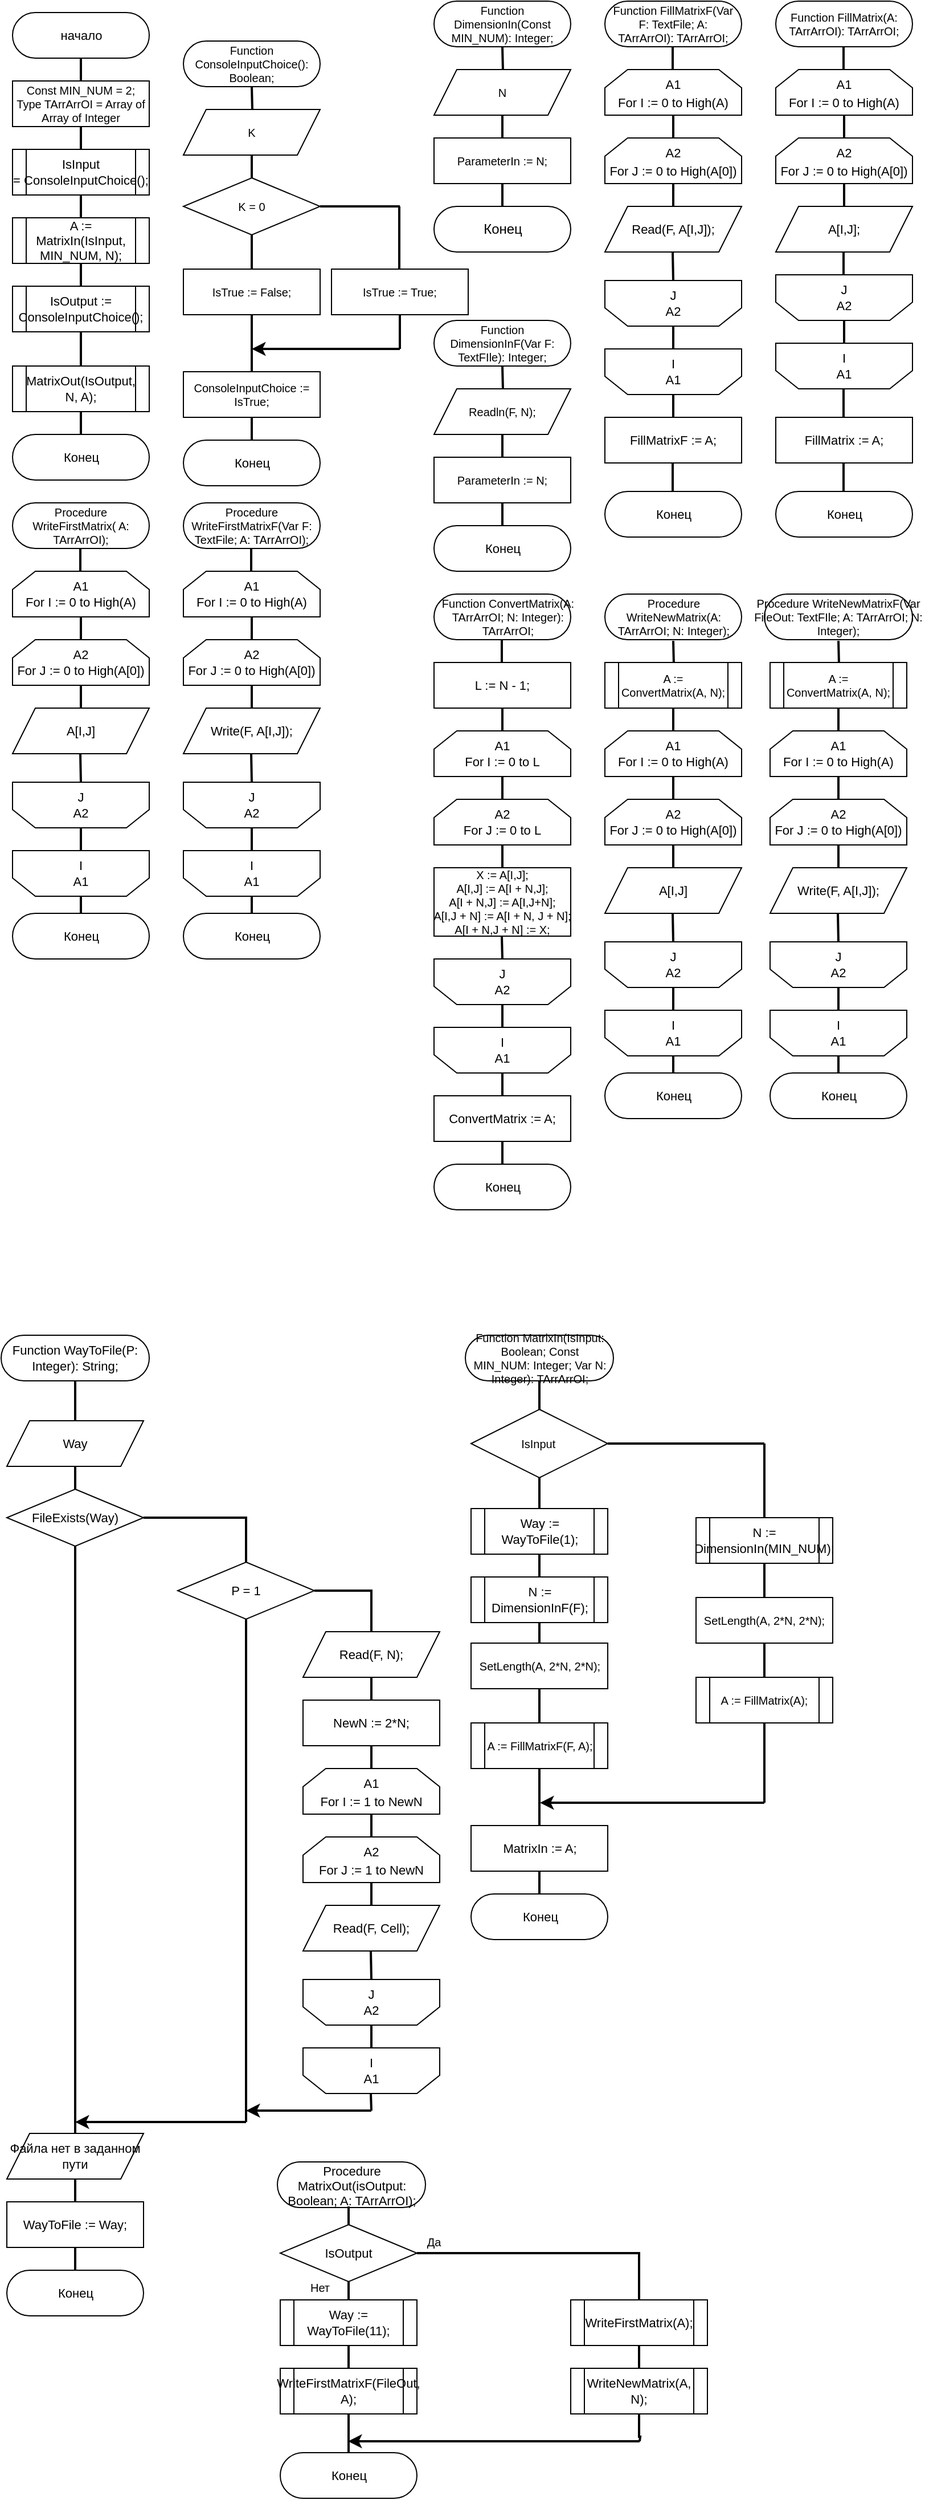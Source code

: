 <mxfile version="20.3.0" type="device"><diagram id="SeEX_reTfI12y8Iy3bSF" name="Страница 1"><mxGraphModel dx="1422" dy="865" grid="1" gridSize="10" guides="1" tooltips="1" connect="1" arrows="1" fold="1" page="1" pageScale="1" pageWidth="827" pageHeight="1169" math="0" shadow="0"><root><mxCell id="0"/><mxCell id="1" parent="0"/><mxCell id="2yOzJuauzDdiidUVBzWd-5" value="" style="edgeStyle=orthogonalEdgeStyle;rounded=0;orthogonalLoop=1;jettySize=auto;html=1;strokeWidth=2;endArrow=none;endFill=0;" parent="1" source="2yOzJuauzDdiidUVBzWd-1" target="2yOzJuauzDdiidUVBzWd-4" edge="1"><mxGeometry relative="1" as="geometry"/></mxCell><mxCell id="2yOzJuauzDdiidUVBzWd-1" value="начало" style="html=1;dashed=0;whitespace=wrap;shape=mxgraph.dfd.start;fontSize=11;" parent="1" vertex="1"><mxGeometry x="30" y="20" width="120" height="40" as="geometry"/></mxCell><mxCell id="2yOzJuauzDdiidUVBzWd-10" value="" style="edgeStyle=orthogonalEdgeStyle;rounded=0;orthogonalLoop=1;jettySize=auto;html=1;strokeWidth=2;fontSize=11;endArrow=none;endFill=0;" parent="1" source="2yOzJuauzDdiidUVBzWd-2" target="2yOzJuauzDdiidUVBzWd-9" edge="1"><mxGeometry relative="1" as="geometry"/></mxCell><mxCell id="2yOzJuauzDdiidUVBzWd-2" value="IsInput =&amp;nbsp;ConsoleInputChoice();" style="shape=process;whiteSpace=wrap;html=1;backgroundOutline=1;dashed=0;fontSize=11;" parent="1" vertex="1"><mxGeometry x="30" y="140" width="120" height="40" as="geometry"/></mxCell><mxCell id="2yOzJuauzDdiidUVBzWd-6" value="" style="edgeStyle=orthogonalEdgeStyle;rounded=0;orthogonalLoop=1;jettySize=auto;html=1;strokeWidth=2;fontSize=10;endArrow=none;endFill=0;" parent="1" source="2yOzJuauzDdiidUVBzWd-4" target="2yOzJuauzDdiidUVBzWd-2" edge="1"><mxGeometry relative="1" as="geometry"/></mxCell><mxCell id="2yOzJuauzDdiidUVBzWd-4" value="Const MIN_NUM = 2;&lt;br style=&quot;font-size: 10px;&quot;&gt;Type TArrArrOI = Array of Array of Integer" style="whiteSpace=wrap;html=1;dashed=0;fontSize=10;" parent="1" vertex="1"><mxGeometry x="30" y="80" width="120" height="40" as="geometry"/></mxCell><mxCell id="2yOzJuauzDdiidUVBzWd-12" value="" style="edgeStyle=orthogonalEdgeStyle;rounded=0;orthogonalLoop=1;jettySize=auto;html=1;strokeWidth=2;fontSize=11;endArrow=none;endFill=0;" parent="1" source="2yOzJuauzDdiidUVBzWd-9" target="2yOzJuauzDdiidUVBzWd-11" edge="1"><mxGeometry relative="1" as="geometry"/></mxCell><mxCell id="2yOzJuauzDdiidUVBzWd-9" value="A := MatrixIn(IsInput, MIN_NUM, N);" style="shape=process;whiteSpace=wrap;html=1;backgroundOutline=1;fontSize=11;dashed=0;" parent="1" vertex="1"><mxGeometry x="30" y="200" width="120" height="40" as="geometry"/></mxCell><mxCell id="2yOzJuauzDdiidUVBzWd-14" value="" style="edgeStyle=orthogonalEdgeStyle;rounded=0;orthogonalLoop=1;jettySize=auto;html=1;strokeWidth=2;fontSize=11;endArrow=none;endFill=0;" parent="1" source="2yOzJuauzDdiidUVBzWd-11" target="2yOzJuauzDdiidUVBzWd-13" edge="1"><mxGeometry relative="1" as="geometry"/></mxCell><mxCell id="2yOzJuauzDdiidUVBzWd-11" value="IsOutput := ConsoleInputChoice();" style="shape=process;whiteSpace=wrap;html=1;backgroundOutline=1;fontSize=11;dashed=0;" parent="1" vertex="1"><mxGeometry x="30" y="260" width="120" height="40" as="geometry"/></mxCell><mxCell id="2yOzJuauzDdiidUVBzWd-16" value="" style="edgeStyle=orthogonalEdgeStyle;rounded=0;orthogonalLoop=1;jettySize=auto;html=1;strokeWidth=2;fontSize=11;endArrow=none;endFill=0;" parent="1" source="2yOzJuauzDdiidUVBzWd-13" target="2yOzJuauzDdiidUVBzWd-15" edge="1"><mxGeometry relative="1" as="geometry"/></mxCell><mxCell id="2yOzJuauzDdiidUVBzWd-13" value="MatrixOut(IsOutput, N, A);" style="shape=process;whiteSpace=wrap;html=1;backgroundOutline=1;fontSize=11;dashed=0;aspect=fixed;" parent="1" vertex="1"><mxGeometry x="30" y="330" width="120" height="40" as="geometry"/></mxCell><mxCell id="2yOzJuauzDdiidUVBzWd-15" value="Конец" style="html=1;dashed=0;whitespace=wrap;shape=mxgraph.dfd.start;fontSize=11;" parent="1" vertex="1"><mxGeometry x="30" y="390" width="120" height="40" as="geometry"/></mxCell><mxCell id="2yOzJuauzDdiidUVBzWd-17" value="" style="html=1;dashed=0;whitespace=wrap;shape=mxgraph.dfd.start" parent="1" vertex="1"><mxGeometry x="180" y="45" width="120" height="40" as="geometry"/></mxCell><mxCell id="2yOzJuauzDdiidUVBzWd-20" value="" style="edgeStyle=orthogonalEdgeStyle;rounded=0;orthogonalLoop=1;jettySize=auto;html=1;strokeWidth=2;fontSize=10;endArrow=none;endFill=0;" parent="1" target="2yOzJuauzDdiidUVBzWd-19" edge="1"><mxGeometry relative="1" as="geometry"><mxPoint x="240" y="85" as="sourcePoint"/></mxGeometry></mxCell><mxCell id="2yOzJuauzDdiidUVBzWd-18" value="&lt;span style=&quot;&quot;&gt;Function ConsoleInputChoice(): Boolean;&lt;/span&gt;" style="text;html=1;strokeColor=none;fillColor=none;align=center;verticalAlign=middle;whiteSpace=wrap;rounded=0;fontSize=10;" parent="1" vertex="1"><mxGeometry x="185" y="50" width="110" height="30" as="geometry"/></mxCell><mxCell id="2yOzJuauzDdiidUVBzWd-22" value="" style="edgeStyle=orthogonalEdgeStyle;rounded=0;orthogonalLoop=1;jettySize=auto;html=1;strokeWidth=2;fontSize=10;endArrow=none;endFill=0;" parent="1" source="2yOzJuauzDdiidUVBzWd-19" target="2yOzJuauzDdiidUVBzWd-21" edge="1"><mxGeometry relative="1" as="geometry"/></mxCell><mxCell id="2yOzJuauzDdiidUVBzWd-19" value="K" style="shape=parallelogram;perimeter=parallelogramPerimeter;whiteSpace=wrap;html=1;fixedSize=1;fontSize=10;" parent="1" vertex="1"><mxGeometry x="180" y="105" width="120" height="40" as="geometry"/></mxCell><mxCell id="2yOzJuauzDdiidUVBzWd-23" style="edgeStyle=orthogonalEdgeStyle;rounded=0;orthogonalLoop=1;jettySize=auto;html=1;strokeWidth=2;fontSize=10;endArrow=none;endFill=0;" parent="1" source="2yOzJuauzDdiidUVBzWd-21" edge="1"><mxGeometry relative="1" as="geometry"><mxPoint x="370" y="190" as="targetPoint"/></mxGeometry></mxCell><mxCell id="2yOzJuauzDdiidUVBzWd-28" value="" style="edgeStyle=orthogonalEdgeStyle;rounded=0;orthogonalLoop=1;jettySize=auto;html=1;strokeWidth=2;fontSize=10;endArrow=none;endFill=0;" parent="1" source="2yOzJuauzDdiidUVBzWd-21" target="2yOzJuauzDdiidUVBzWd-27" edge="1"><mxGeometry relative="1" as="geometry"/></mxCell><mxCell id="2yOzJuauzDdiidUVBzWd-21" value="K = 0" style="rhombus;whiteSpace=wrap;html=1;fontSize=10;" parent="1" vertex="1"><mxGeometry x="180" y="165" width="120" height="50" as="geometry"/></mxCell><mxCell id="2yOzJuauzDdiidUVBzWd-24" value="" style="endArrow=none;html=1;rounded=0;strokeWidth=2;fontSize=10;" parent="1" edge="1"><mxGeometry width="50" height="50" relative="1" as="geometry"><mxPoint x="369.5" y="245" as="sourcePoint"/><mxPoint x="369.5" y="190" as="targetPoint"/></mxGeometry></mxCell><mxCell id="2yOzJuauzDdiidUVBzWd-30" style="edgeStyle=orthogonalEdgeStyle;rounded=0;orthogonalLoop=1;jettySize=auto;html=1;strokeWidth=2;fontSize=10;endArrow=none;endFill=0;" parent="1" source="2yOzJuauzDdiidUVBzWd-25" edge="1"><mxGeometry relative="1" as="geometry"><mxPoint x="370" y="315" as="targetPoint"/></mxGeometry></mxCell><mxCell id="2yOzJuauzDdiidUVBzWd-25" value="IsTrue := True;" style="rounded=0;whiteSpace=wrap;html=1;fontSize=10;" parent="1" vertex="1"><mxGeometry x="310" y="245" width="120" height="40" as="geometry"/></mxCell><mxCell id="2yOzJuauzDdiidUVBzWd-29" style="edgeStyle=orthogonalEdgeStyle;rounded=0;orthogonalLoop=1;jettySize=auto;html=1;strokeWidth=2;fontSize=10;endArrow=none;endFill=0;" parent="1" source="2yOzJuauzDdiidUVBzWd-27" edge="1"><mxGeometry relative="1" as="geometry"><mxPoint x="240" y="335" as="targetPoint"/></mxGeometry></mxCell><mxCell id="2yOzJuauzDdiidUVBzWd-27" value="IsTrue := False;" style="whiteSpace=wrap;html=1;fontSize=10;" parent="1" vertex="1"><mxGeometry x="180" y="245" width="120" height="40" as="geometry"/></mxCell><mxCell id="2yOzJuauzDdiidUVBzWd-31" value="" style="endArrow=none;html=1;rounded=0;strokeWidth=2;fontSize=10;endFill=0;startArrow=classic;startFill=1;" parent="1" edge="1"><mxGeometry width="50" height="50" relative="1" as="geometry"><mxPoint x="240" y="315" as="sourcePoint"/><mxPoint x="370" y="315" as="targetPoint"/></mxGeometry></mxCell><mxCell id="2yOzJuauzDdiidUVBzWd-83" value="" style="edgeStyle=orthogonalEdgeStyle;rounded=0;orthogonalLoop=1;jettySize=auto;html=1;strokeWidth=2;fontSize=11;startArrow=none;startFill=0;endArrow=none;endFill=0;" parent="1" source="2yOzJuauzDdiidUVBzWd-32" target="2yOzJuauzDdiidUVBzWd-82" edge="1"><mxGeometry relative="1" as="geometry"/></mxCell><mxCell id="2yOzJuauzDdiidUVBzWd-32" value="ConsoleInputChoice := IsTrue;" style="rounded=0;whiteSpace=wrap;html=1;fontSize=10;" parent="1" vertex="1"><mxGeometry x="180" y="335" width="120" height="40" as="geometry"/></mxCell><mxCell id="2yOzJuauzDdiidUVBzWd-33" value="" style="html=1;dashed=0;whitespace=wrap;shape=mxgraph.dfd.start" parent="1" vertex="1"><mxGeometry x="400" y="10" width="120" height="40" as="geometry"/></mxCell><mxCell id="2yOzJuauzDdiidUVBzWd-34" value="" style="edgeStyle=orthogonalEdgeStyle;rounded=0;orthogonalLoop=1;jettySize=auto;html=1;strokeWidth=2;fontSize=10;endArrow=none;endFill=0;" parent="1" target="2yOzJuauzDdiidUVBzWd-37" edge="1"><mxGeometry relative="1" as="geometry"><mxPoint x="460" y="50" as="sourcePoint"/></mxGeometry></mxCell><mxCell id="2yOzJuauzDdiidUVBzWd-35" value="&lt;span style=&quot;&quot;&gt;Function DimensionIn(Const MIN_NUM): Integer;&lt;/span&gt;" style="text;html=1;strokeColor=none;fillColor=none;align=center;verticalAlign=middle;whiteSpace=wrap;rounded=0;fontSize=10;" parent="1" vertex="1"><mxGeometry x="405" y="15" width="110" height="30" as="geometry"/></mxCell><mxCell id="2yOzJuauzDdiidUVBzWd-36" value="" style="edgeStyle=orthogonalEdgeStyle;rounded=0;orthogonalLoop=1;jettySize=auto;html=1;strokeWidth=2;fontSize=10;endArrow=none;endFill=0;" parent="1" source="2yOzJuauzDdiidUVBzWd-37" edge="1"><mxGeometry relative="1" as="geometry"><mxPoint x="460" y="130" as="targetPoint"/></mxGeometry></mxCell><mxCell id="2yOzJuauzDdiidUVBzWd-37" value="N" style="shape=parallelogram;perimeter=parallelogramPerimeter;whiteSpace=wrap;html=1;fixedSize=1;fontSize=10;" parent="1" vertex="1"><mxGeometry x="400" y="70" width="120" height="40" as="geometry"/></mxCell><mxCell id="2yOzJuauzDdiidUVBzWd-85" value="" style="edgeStyle=orthogonalEdgeStyle;rounded=0;orthogonalLoop=1;jettySize=auto;html=1;strokeWidth=2;fontSize=11;startArrow=none;startFill=0;endArrow=none;endFill=0;" parent="1" source="2yOzJuauzDdiidUVBzWd-47" target="2yOzJuauzDdiidUVBzWd-84" edge="1"><mxGeometry relative="1" as="geometry"/></mxCell><mxCell id="2yOzJuauzDdiidUVBzWd-47" value="ParameterIn := N;" style="rounded=0;whiteSpace=wrap;html=1;fontSize=10;" parent="1" vertex="1"><mxGeometry x="400" y="130" width="120" height="40" as="geometry"/></mxCell><mxCell id="2yOzJuauzDdiidUVBzWd-48" value="" style="html=1;dashed=0;whitespace=wrap;shape=mxgraph.dfd.start" parent="1" vertex="1"><mxGeometry x="400" y="290" width="120" height="40" as="geometry"/></mxCell><mxCell id="2yOzJuauzDdiidUVBzWd-49" value="" style="edgeStyle=orthogonalEdgeStyle;rounded=0;orthogonalLoop=1;jettySize=auto;html=1;strokeWidth=2;fontSize=10;endArrow=none;endFill=0;" parent="1" target="2yOzJuauzDdiidUVBzWd-52" edge="1"><mxGeometry relative="1" as="geometry"><mxPoint x="460" y="330" as="sourcePoint"/></mxGeometry></mxCell><mxCell id="2yOzJuauzDdiidUVBzWd-50" value="&lt;span style=&quot;&quot;&gt;Function DimensionInF(Var F: TextFIle): Integer;&lt;/span&gt;" style="text;html=1;strokeColor=none;fillColor=none;align=center;verticalAlign=middle;whiteSpace=wrap;rounded=0;fontSize=10;" parent="1" vertex="1"><mxGeometry x="405" y="295" width="110" height="30" as="geometry"/></mxCell><mxCell id="2yOzJuauzDdiidUVBzWd-51" value="" style="edgeStyle=orthogonalEdgeStyle;rounded=0;orthogonalLoop=1;jettySize=auto;html=1;strokeWidth=2;fontSize=10;endArrow=none;endFill=0;" parent="1" source="2yOzJuauzDdiidUVBzWd-52" edge="1"><mxGeometry relative="1" as="geometry"><mxPoint x="460" y="410" as="targetPoint"/></mxGeometry></mxCell><mxCell id="2yOzJuauzDdiidUVBzWd-52" value="Readln(F, N);" style="shape=parallelogram;perimeter=parallelogramPerimeter;whiteSpace=wrap;html=1;fixedSize=1;fontSize=10;" parent="1" vertex="1"><mxGeometry x="400" y="350" width="120" height="40" as="geometry"/></mxCell><mxCell id="2yOzJuauzDdiidUVBzWd-87" value="" style="edgeStyle=orthogonalEdgeStyle;rounded=0;orthogonalLoop=1;jettySize=auto;html=1;strokeWidth=2;fontSize=11;startArrow=none;startFill=0;endArrow=none;endFill=0;" parent="1" source="2yOzJuauzDdiidUVBzWd-53" target="2yOzJuauzDdiidUVBzWd-86" edge="1"><mxGeometry relative="1" as="geometry"/></mxCell><mxCell id="2yOzJuauzDdiidUVBzWd-53" value="ParameterIn := N;" style="rounded=0;whiteSpace=wrap;html=1;fontSize=10;" parent="1" vertex="1"><mxGeometry x="400" y="410" width="120" height="40" as="geometry"/></mxCell><mxCell id="2yOzJuauzDdiidUVBzWd-54" value="" style="html=1;dashed=0;whitespace=wrap;shape=mxgraph.dfd.start" parent="1" vertex="1"><mxGeometry x="700" y="10" width="120" height="40" as="geometry"/></mxCell><mxCell id="2yOzJuauzDdiidUVBzWd-56" value="&lt;span style=&quot;&quot;&gt;Function FillMatrix(A: TArrArrOI): TArrArrOI;&lt;/span&gt;" style="text;html=1;strokeColor=none;fillColor=none;align=center;verticalAlign=middle;whiteSpace=wrap;rounded=0;fontSize=10;" parent="1" vertex="1"><mxGeometry x="705" y="15" width="110" height="30" as="geometry"/></mxCell><mxCell id="2yOzJuauzDdiidUVBzWd-64" value="" style="edgeStyle=orthogonalEdgeStyle;rounded=0;orthogonalLoop=1;jettySize=auto;html=1;strokeWidth=2;fontSize=10;startArrow=none;startFill=0;endArrow=none;endFill=0;" parent="1" source="2yOzJuauzDdiidUVBzWd-61" target="2yOzJuauzDdiidUVBzWd-63" edge="1"><mxGeometry relative="1" as="geometry"/></mxCell><mxCell id="2yOzJuauzDdiidUVBzWd-61" value="&lt;font style=&quot;font-size: 11px;&quot;&gt;A1&lt;br&gt;For I := 0 to High(A)&lt;/font&gt;" style="shape=loopLimit;whiteSpace=wrap;html=1;size=20;fontSize=13;" parent="1" vertex="1"><mxGeometry x="700" y="70" width="120" height="40" as="geometry"/></mxCell><mxCell id="2yOzJuauzDdiidUVBzWd-62" value="" style="endArrow=none;html=1;rounded=0;strokeWidth=2;fontSize=10;" parent="1" edge="1"><mxGeometry width="50" height="50" relative="1" as="geometry"><mxPoint x="759.5" y="70" as="sourcePoint"/><mxPoint x="759.5" y="50" as="targetPoint"/></mxGeometry></mxCell><mxCell id="2yOzJuauzDdiidUVBzWd-66" value="" style="edgeStyle=orthogonalEdgeStyle;rounded=0;orthogonalLoop=1;jettySize=auto;html=1;strokeWidth=2;fontSize=11;startArrow=none;startFill=0;endArrow=none;endFill=0;" parent="1" source="2yOzJuauzDdiidUVBzWd-63" target="2yOzJuauzDdiidUVBzWd-65" edge="1"><mxGeometry relative="1" as="geometry"/></mxCell><mxCell id="2yOzJuauzDdiidUVBzWd-63" value="&lt;font style=&quot;font-size: 11px;&quot;&gt;A2&lt;br&gt;For J := 0 to High(A[0])&lt;/font&gt;" style="shape=loopLimit;whiteSpace=wrap;html=1;size=20;fontSize=13;" parent="1" vertex="1"><mxGeometry x="700" y="130" width="120" height="40" as="geometry"/></mxCell><mxCell id="2yOzJuauzDdiidUVBzWd-65" value="A[I,J];" style="shape=parallelogram;perimeter=parallelogramPerimeter;whiteSpace=wrap;html=1;fixedSize=1;fontSize=11;" parent="1" vertex="1"><mxGeometry x="700" y="190" width="120" height="40" as="geometry"/></mxCell><mxCell id="2yOzJuauzDdiidUVBzWd-67" value="" style="html=1;dashed=0;whitespace=wrap;shape=mxgraph.dfd.start" parent="1" vertex="1"><mxGeometry x="550" y="10" width="120" height="40" as="geometry"/></mxCell><mxCell id="2yOzJuauzDdiidUVBzWd-68" value="&lt;span style=&quot;&quot;&gt;Function FillMatrixF(Var F: TextFile; A: TArrArrOI): TArrArrOI;&lt;/span&gt;" style="text;html=1;strokeColor=none;fillColor=none;align=center;verticalAlign=middle;whiteSpace=wrap;rounded=0;fontSize=10;" parent="1" vertex="1"><mxGeometry x="555" y="15" width="110" height="30" as="geometry"/></mxCell><mxCell id="2yOzJuauzDdiidUVBzWd-69" value="" style="edgeStyle=orthogonalEdgeStyle;rounded=0;orthogonalLoop=1;jettySize=auto;html=1;strokeWidth=2;fontSize=10;startArrow=none;startFill=0;endArrow=none;endFill=0;" parent="1" source="2yOzJuauzDdiidUVBzWd-70" target="2yOzJuauzDdiidUVBzWd-73" edge="1"><mxGeometry relative="1" as="geometry"/></mxCell><mxCell id="2yOzJuauzDdiidUVBzWd-70" value="&lt;font style=&quot;font-size: 11px;&quot;&gt;A1&lt;br&gt;For I := 0 to High(A)&lt;/font&gt;" style="shape=loopLimit;whiteSpace=wrap;html=1;size=20;fontSize=13;" parent="1" vertex="1"><mxGeometry x="550" y="70" width="120" height="40" as="geometry"/></mxCell><mxCell id="2yOzJuauzDdiidUVBzWd-71" value="" style="endArrow=none;html=1;rounded=0;strokeWidth=2;fontSize=10;" parent="1" edge="1"><mxGeometry width="50" height="50" relative="1" as="geometry"><mxPoint x="609.5" y="70" as="sourcePoint"/><mxPoint x="609.5" y="50" as="targetPoint"/></mxGeometry></mxCell><mxCell id="2yOzJuauzDdiidUVBzWd-72" value="" style="edgeStyle=orthogonalEdgeStyle;rounded=0;orthogonalLoop=1;jettySize=auto;html=1;strokeWidth=2;fontSize=11;startArrow=none;startFill=0;endArrow=none;endFill=0;" parent="1" source="2yOzJuauzDdiidUVBzWd-73" target="2yOzJuauzDdiidUVBzWd-74" edge="1"><mxGeometry relative="1" as="geometry"/></mxCell><mxCell id="2yOzJuauzDdiidUVBzWd-73" value="&lt;font style=&quot;font-size: 11px;&quot;&gt;A2&lt;br&gt;For J := 0 to High(A[0])&lt;/font&gt;" style="shape=loopLimit;whiteSpace=wrap;html=1;size=20;fontSize=13;" parent="1" vertex="1"><mxGeometry x="550" y="130" width="120" height="40" as="geometry"/></mxCell><mxCell id="2yOzJuauzDdiidUVBzWd-74" value="Read(F, A[I,J]);" style="shape=parallelogram;perimeter=parallelogramPerimeter;whiteSpace=wrap;html=1;fixedSize=1;fontSize=11;" parent="1" vertex="1"><mxGeometry x="550" y="190" width="120" height="40" as="geometry"/></mxCell><mxCell id="2yOzJuauzDdiidUVBzWd-81" value="" style="edgeStyle=orthogonalEdgeStyle;rounded=0;orthogonalLoop=1;jettySize=auto;html=1;strokeWidth=2;fontSize=11;startArrow=none;startFill=0;endArrow=none;endFill=0;" parent="1" source="2yOzJuauzDdiidUVBzWd-75" target="2yOzJuauzDdiidUVBzWd-80" edge="1"><mxGeometry relative="1" as="geometry"/></mxCell><mxCell id="2yOzJuauzDdiidUVBzWd-75" value="" style="shape=loopLimit;whiteSpace=wrap;html=1;rotation=-180;size=20;fontSize=11;" parent="1" vertex="1"><mxGeometry x="700" y="250" width="120" height="40" as="geometry"/></mxCell><mxCell id="2yOzJuauzDdiidUVBzWd-77" value="" style="edgeStyle=orthogonalEdgeStyle;rounded=0;orthogonalLoop=1;jettySize=auto;html=1;strokeWidth=2;fontSize=10;startArrow=none;startFill=0;endArrow=none;endFill=0;" parent="1" edge="1"><mxGeometry relative="1" as="geometry"><mxPoint x="759.5" y="230" as="sourcePoint"/><mxPoint x="759.5" y="250" as="targetPoint"/></mxGeometry></mxCell><mxCell id="2yOzJuauzDdiidUVBzWd-78" value="J&lt;br&gt;A2" style="text;html=1;strokeColor=none;fillColor=none;align=center;verticalAlign=middle;whiteSpace=wrap;rounded=0;fontSize=11;" parent="1" vertex="1"><mxGeometry x="730" y="255" width="60" height="30" as="geometry"/></mxCell><mxCell id="2yOzJuauzDdiidUVBzWd-79" value="" style="shape=loopLimit;whiteSpace=wrap;html=1;rotation=-180;size=20;fontSize=11;" parent="1" vertex="1"><mxGeometry x="700" y="310" width="120" height="40" as="geometry"/></mxCell><mxCell id="2yOzJuauzDdiidUVBzWd-80" value="I&lt;br&gt;A1" style="text;html=1;strokeColor=none;fillColor=none;align=center;verticalAlign=middle;whiteSpace=wrap;rounded=0;fontSize=11;" parent="1" vertex="1"><mxGeometry x="730" y="315" width="60" height="30" as="geometry"/></mxCell><mxCell id="2yOzJuauzDdiidUVBzWd-82" value="Конец" style="html=1;dashed=0;whitespace=wrap;shape=mxgraph.dfd.start;fontSize=11;" parent="1" vertex="1"><mxGeometry x="180" y="395" width="120" height="40" as="geometry"/></mxCell><mxCell id="2yOzJuauzDdiidUVBzWd-84" value="Конец" style="html=1;dashed=0;whitespace=wrap;shape=mxgraph.dfd.start" parent="1" vertex="1"><mxGeometry x="400" y="190" width="120" height="40" as="geometry"/></mxCell><mxCell id="2yOzJuauzDdiidUVBzWd-86" value="Конец" style="html=1;dashed=0;whitespace=wrap;shape=mxgraph.dfd.start;fontSize=11;" parent="1" vertex="1"><mxGeometry x="400" y="470" width="120" height="40" as="geometry"/></mxCell><mxCell id="2yOzJuauzDdiidUVBzWd-88" value="Конец" style="html=1;dashed=0;whitespace=wrap;shape=mxgraph.dfd.start;fontSize=11;" parent="1" vertex="1"><mxGeometry x="700" y="440" width="120" height="40" as="geometry"/></mxCell><mxCell id="2yOzJuauzDdiidUVBzWd-96" value="" style="edgeStyle=orthogonalEdgeStyle;rounded=0;orthogonalLoop=1;jettySize=auto;html=1;strokeWidth=2;fontSize=11;startArrow=none;startFill=0;endArrow=none;endFill=0;" parent="1" source="2yOzJuauzDdiidUVBzWd-97" target="2yOzJuauzDdiidUVBzWd-101" edge="1"><mxGeometry relative="1" as="geometry"/></mxCell><mxCell id="2yOzJuauzDdiidUVBzWd-97" value="" style="shape=loopLimit;whiteSpace=wrap;html=1;rotation=-180;size=20;fontSize=11;" parent="1" vertex="1"><mxGeometry x="550" y="255" width="120" height="40" as="geometry"/></mxCell><mxCell id="2yOzJuauzDdiidUVBzWd-98" value="J&lt;br&gt;A2" style="text;html=1;strokeColor=none;fillColor=none;align=center;verticalAlign=middle;whiteSpace=wrap;rounded=0;fontSize=11;" parent="1" vertex="1"><mxGeometry x="580" y="260" width="60" height="30" as="geometry"/></mxCell><mxCell id="2yOzJuauzDdiidUVBzWd-99" value="" style="edgeStyle=orthogonalEdgeStyle;rounded=0;orthogonalLoop=1;jettySize=auto;html=1;strokeWidth=2;fontSize=11;startArrow=none;startFill=0;endArrow=none;endFill=0;" parent="1" source="2yOzJuauzDdiidUVBzWd-100" edge="1"><mxGeometry relative="1" as="geometry"><mxPoint x="610" y="375" as="targetPoint"/></mxGeometry></mxCell><mxCell id="2yOzJuauzDdiidUVBzWd-100" value="" style="shape=loopLimit;whiteSpace=wrap;html=1;rotation=-180;size=20;fontSize=11;" parent="1" vertex="1"><mxGeometry x="550" y="315" width="120" height="40" as="geometry"/></mxCell><mxCell id="2yOzJuauzDdiidUVBzWd-101" value="I&lt;br&gt;A1" style="text;html=1;strokeColor=none;fillColor=none;align=center;verticalAlign=middle;whiteSpace=wrap;rounded=0;fontSize=11;" parent="1" vertex="1"><mxGeometry x="580" y="320" width="60" height="30" as="geometry"/></mxCell><mxCell id="2yOzJuauzDdiidUVBzWd-103" value="" style="edgeStyle=orthogonalEdgeStyle;rounded=0;orthogonalLoop=1;jettySize=auto;html=1;strokeWidth=2;fontSize=10;startArrow=none;startFill=0;endArrow=none;endFill=0;entryX=0.5;entryY=1;entryDx=0;entryDy=0;" parent="1" target="2yOzJuauzDdiidUVBzWd-97" edge="1"><mxGeometry relative="1" as="geometry"><mxPoint x="609.5" y="230" as="sourcePoint"/><mxPoint x="609.5" y="250" as="targetPoint"/></mxGeometry></mxCell><mxCell id="2yOzJuauzDdiidUVBzWd-104" value="FillMatrix := A;" style="rounded=0;whiteSpace=wrap;html=1;fontSize=11;" parent="1" vertex="1"><mxGeometry x="700" y="375" width="120" height="40" as="geometry"/></mxCell><mxCell id="2yOzJuauzDdiidUVBzWd-105" value="" style="edgeStyle=orthogonalEdgeStyle;rounded=0;orthogonalLoop=1;jettySize=auto;html=1;strokeWidth=2;fontSize=11;startArrow=none;startFill=0;endArrow=none;endFill=0;" parent="1" edge="1"><mxGeometry relative="1" as="geometry"><mxPoint x="759.5" y="350" as="sourcePoint"/><mxPoint x="759.5" y="375" as="targetPoint"/></mxGeometry></mxCell><mxCell id="2yOzJuauzDdiidUVBzWd-106" value="" style="edgeStyle=orthogonalEdgeStyle;rounded=0;orthogonalLoop=1;jettySize=auto;html=1;strokeWidth=2;fontSize=11;startArrow=none;startFill=0;endArrow=none;endFill=0;" parent="1" edge="1"><mxGeometry relative="1" as="geometry"><mxPoint x="759.5" y="415" as="sourcePoint"/><mxPoint x="759.5" y="440" as="targetPoint"/></mxGeometry></mxCell><mxCell id="2yOzJuauzDdiidUVBzWd-107" value="Конец" style="html=1;dashed=0;whitespace=wrap;shape=mxgraph.dfd.start;fontSize=11;" parent="1" vertex="1"><mxGeometry x="550" y="440" width="120" height="40" as="geometry"/></mxCell><mxCell id="2yOzJuauzDdiidUVBzWd-108" value="FillMatrixF := A;" style="rounded=0;whiteSpace=wrap;html=1;fontSize=11;" parent="1" vertex="1"><mxGeometry x="550" y="375" width="120" height="40" as="geometry"/></mxCell><mxCell id="2yOzJuauzDdiidUVBzWd-109" value="" style="edgeStyle=orthogonalEdgeStyle;rounded=0;orthogonalLoop=1;jettySize=auto;html=1;strokeWidth=2;fontSize=11;startArrow=none;startFill=0;endArrow=none;endFill=0;" parent="1" edge="1"><mxGeometry relative="1" as="geometry"><mxPoint x="609.5" y="415" as="sourcePoint"/><mxPoint x="609.5" y="440" as="targetPoint"/></mxGeometry></mxCell><mxCell id="2yOzJuauzDdiidUVBzWd-128" value="" style="html=1;dashed=0;whitespace=wrap;shape=mxgraph.dfd.start" parent="1" vertex="1"><mxGeometry x="30" y="450" width="120" height="40" as="geometry"/></mxCell><mxCell id="2yOzJuauzDdiidUVBzWd-129" value="&lt;span style=&quot;&quot;&gt;Procedure WriteFirstMatrix( A: TArrArrOI);&lt;/span&gt;" style="text;html=1;strokeColor=none;fillColor=none;align=center;verticalAlign=middle;whiteSpace=wrap;rounded=0;fontSize=10;" parent="1" vertex="1"><mxGeometry x="35" y="455" width="110" height="30" as="geometry"/></mxCell><mxCell id="2yOzJuauzDdiidUVBzWd-130" value="" style="edgeStyle=orthogonalEdgeStyle;rounded=0;orthogonalLoop=1;jettySize=auto;html=1;strokeWidth=2;fontSize=10;startArrow=none;startFill=0;endArrow=none;endFill=0;" parent="1" source="2yOzJuauzDdiidUVBzWd-131" target="2yOzJuauzDdiidUVBzWd-134" edge="1"><mxGeometry relative="1" as="geometry"/></mxCell><mxCell id="2yOzJuauzDdiidUVBzWd-131" value="&lt;font style=&quot;font-size: 11px;&quot;&gt;A1&lt;br style=&quot;font-size: 11px;&quot;&gt;For I := 0 to High(A)&lt;/font&gt;" style="shape=loopLimit;whiteSpace=wrap;html=1;size=20;fontSize=11;" parent="1" vertex="1"><mxGeometry x="30" y="510" width="120" height="40" as="geometry"/></mxCell><mxCell id="2yOzJuauzDdiidUVBzWd-132" value="" style="endArrow=none;html=1;rounded=0;strokeWidth=2;fontSize=10;" parent="1" edge="1"><mxGeometry width="50" height="50" relative="1" as="geometry"><mxPoint x="89.5" y="510" as="sourcePoint"/><mxPoint x="89.5" y="490" as="targetPoint"/></mxGeometry></mxCell><mxCell id="2yOzJuauzDdiidUVBzWd-133" value="" style="edgeStyle=orthogonalEdgeStyle;rounded=0;orthogonalLoop=1;jettySize=auto;html=1;strokeWidth=2;fontSize=11;startArrow=none;startFill=0;endArrow=none;endFill=0;" parent="1" source="2yOzJuauzDdiidUVBzWd-134" target="2yOzJuauzDdiidUVBzWd-135" edge="1"><mxGeometry relative="1" as="geometry"/></mxCell><mxCell id="2yOzJuauzDdiidUVBzWd-134" value="&lt;font style=&quot;font-size: 11px;&quot;&gt;A2&lt;br style=&quot;font-size: 11px;&quot;&gt;For J := 0 to High(A[0])&lt;/font&gt;" style="shape=loopLimit;whiteSpace=wrap;html=1;size=20;fontSize=11;" parent="1" vertex="1"><mxGeometry x="30" y="570" width="120" height="40" as="geometry"/></mxCell><mxCell id="2yOzJuauzDdiidUVBzWd-135" value="A[I,J]" style="shape=parallelogram;perimeter=parallelogramPerimeter;whiteSpace=wrap;html=1;fixedSize=1;fontSize=11;" parent="1" vertex="1"><mxGeometry x="30" y="630" width="120" height="40" as="geometry"/></mxCell><mxCell id="2yOzJuauzDdiidUVBzWd-136" value="" style="edgeStyle=orthogonalEdgeStyle;rounded=0;orthogonalLoop=1;jettySize=auto;html=1;strokeWidth=2;fontSize=11;startArrow=none;startFill=0;endArrow=none;endFill=0;" parent="1" source="2yOzJuauzDdiidUVBzWd-137" target="2yOzJuauzDdiidUVBzWd-141" edge="1"><mxGeometry relative="1" as="geometry"/></mxCell><mxCell id="2yOzJuauzDdiidUVBzWd-137" value="" style="shape=loopLimit;whiteSpace=wrap;html=1;rotation=-180;size=20;fontSize=11;" parent="1" vertex="1"><mxGeometry x="30" y="695" width="120" height="40" as="geometry"/></mxCell><mxCell id="2yOzJuauzDdiidUVBzWd-138" value="J&lt;br&gt;A2" style="text;html=1;strokeColor=none;fillColor=none;align=center;verticalAlign=middle;whiteSpace=wrap;rounded=0;fontSize=11;" parent="1" vertex="1"><mxGeometry x="60" y="700" width="60" height="30" as="geometry"/></mxCell><mxCell id="2yOzJuauzDdiidUVBzWd-139" value="" style="edgeStyle=orthogonalEdgeStyle;rounded=0;orthogonalLoop=1;jettySize=auto;html=1;strokeWidth=2;fontSize=11;startArrow=none;startFill=0;endArrow=none;endFill=0;" parent="1" source="2yOzJuauzDdiidUVBzWd-140" edge="1"><mxGeometry relative="1" as="geometry"><mxPoint x="90" y="815" as="targetPoint"/></mxGeometry></mxCell><mxCell id="2yOzJuauzDdiidUVBzWd-140" value="" style="shape=loopLimit;whiteSpace=wrap;html=1;rotation=-180;size=20;fontSize=11;" parent="1" vertex="1"><mxGeometry x="30" y="755" width="120" height="40" as="geometry"/></mxCell><mxCell id="2yOzJuauzDdiidUVBzWd-141" value="I&lt;br&gt;A1" style="text;html=1;strokeColor=none;fillColor=none;align=center;verticalAlign=middle;whiteSpace=wrap;rounded=0;fontSize=11;" parent="1" vertex="1"><mxGeometry x="60" y="760" width="60" height="30" as="geometry"/></mxCell><mxCell id="2yOzJuauzDdiidUVBzWd-142" value="" style="edgeStyle=orthogonalEdgeStyle;rounded=0;orthogonalLoop=1;jettySize=auto;html=1;strokeWidth=2;fontSize=10;startArrow=none;startFill=0;endArrow=none;endFill=0;entryX=0.5;entryY=1;entryDx=0;entryDy=0;" parent="1" target="2yOzJuauzDdiidUVBzWd-137" edge="1"><mxGeometry relative="1" as="geometry"><mxPoint x="89.5" y="670" as="sourcePoint"/><mxPoint x="89.5" y="690" as="targetPoint"/></mxGeometry></mxCell><mxCell id="2yOzJuauzDdiidUVBzWd-143" value="Конец" style="html=1;dashed=0;whitespace=wrap;shape=mxgraph.dfd.start;fontSize=11;" parent="1" vertex="1"><mxGeometry x="30" y="810" width="120" height="40" as="geometry"/></mxCell><mxCell id="2yOzJuauzDdiidUVBzWd-162" value="" style="html=1;dashed=0;whitespace=wrap;shape=mxgraph.dfd.start" parent="1" vertex="1"><mxGeometry x="180" y="450" width="120" height="40" as="geometry"/></mxCell><mxCell id="2yOzJuauzDdiidUVBzWd-163" value="&lt;span style=&quot;&quot;&gt;Procedure WriteFirstMatrixF(Var F: TextFile; A: TArrArrOI);&lt;/span&gt;" style="text;html=1;strokeColor=none;fillColor=none;align=center;verticalAlign=middle;whiteSpace=wrap;rounded=0;fontSize=10;" parent="1" vertex="1"><mxGeometry x="185" y="455" width="110" height="30" as="geometry"/></mxCell><mxCell id="2yOzJuauzDdiidUVBzWd-164" value="" style="edgeStyle=orthogonalEdgeStyle;rounded=0;orthogonalLoop=1;jettySize=auto;html=1;strokeWidth=2;fontSize=10;startArrow=none;startFill=0;endArrow=none;endFill=0;" parent="1" source="2yOzJuauzDdiidUVBzWd-165" target="2yOzJuauzDdiidUVBzWd-168" edge="1"><mxGeometry relative="1" as="geometry"/></mxCell><mxCell id="2yOzJuauzDdiidUVBzWd-165" value="&lt;font style=&quot;font-size: 11px;&quot;&gt;A1&lt;br style=&quot;font-size: 11px;&quot;&gt;For I := 0 to High(A)&lt;/font&gt;" style="shape=loopLimit;whiteSpace=wrap;html=1;size=20;fontSize=11;" parent="1" vertex="1"><mxGeometry x="180" y="510" width="120" height="40" as="geometry"/></mxCell><mxCell id="2yOzJuauzDdiidUVBzWd-166" value="" style="endArrow=none;html=1;rounded=0;strokeWidth=2;fontSize=10;" parent="1" edge="1"><mxGeometry width="50" height="50" relative="1" as="geometry"><mxPoint x="239.5" y="510" as="sourcePoint"/><mxPoint x="239.5" y="490" as="targetPoint"/></mxGeometry></mxCell><mxCell id="2yOzJuauzDdiidUVBzWd-167" value="" style="edgeStyle=orthogonalEdgeStyle;rounded=0;orthogonalLoop=1;jettySize=auto;html=1;strokeWidth=2;fontSize=11;startArrow=none;startFill=0;endArrow=none;endFill=0;" parent="1" source="2yOzJuauzDdiidUVBzWd-168" target="2yOzJuauzDdiidUVBzWd-169" edge="1"><mxGeometry relative="1" as="geometry"/></mxCell><mxCell id="2yOzJuauzDdiidUVBzWd-168" value="&lt;font style=&quot;font-size: 11px;&quot;&gt;A2&lt;br style=&quot;font-size: 11px;&quot;&gt;For J := 0 to High(A[0])&lt;/font&gt;" style="shape=loopLimit;whiteSpace=wrap;html=1;size=20;fontSize=11;" parent="1" vertex="1"><mxGeometry x="180" y="570" width="120" height="40" as="geometry"/></mxCell><mxCell id="2yOzJuauzDdiidUVBzWd-169" value="Write(F, A[I,J]);" style="shape=parallelogram;perimeter=parallelogramPerimeter;whiteSpace=wrap;html=1;fixedSize=1;fontSize=11;" parent="1" vertex="1"><mxGeometry x="180" y="630" width="120" height="40" as="geometry"/></mxCell><mxCell id="2yOzJuauzDdiidUVBzWd-170" value="" style="edgeStyle=orthogonalEdgeStyle;rounded=0;orthogonalLoop=1;jettySize=auto;html=1;strokeWidth=2;fontSize=11;startArrow=none;startFill=0;endArrow=none;endFill=0;" parent="1" source="2yOzJuauzDdiidUVBzWd-171" target="2yOzJuauzDdiidUVBzWd-175" edge="1"><mxGeometry relative="1" as="geometry"/></mxCell><mxCell id="2yOzJuauzDdiidUVBzWd-171" value="" style="shape=loopLimit;whiteSpace=wrap;html=1;rotation=-180;size=20;fontSize=11;" parent="1" vertex="1"><mxGeometry x="180" y="695" width="120" height="40" as="geometry"/></mxCell><mxCell id="2yOzJuauzDdiidUVBzWd-172" value="J&lt;br&gt;A2" style="text;html=1;strokeColor=none;fillColor=none;align=center;verticalAlign=middle;whiteSpace=wrap;rounded=0;fontSize=11;" parent="1" vertex="1"><mxGeometry x="210" y="700" width="60" height="30" as="geometry"/></mxCell><mxCell id="2yOzJuauzDdiidUVBzWd-173" value="" style="edgeStyle=orthogonalEdgeStyle;rounded=0;orthogonalLoop=1;jettySize=auto;html=1;strokeWidth=2;fontSize=11;startArrow=none;startFill=0;endArrow=none;endFill=0;" parent="1" source="2yOzJuauzDdiidUVBzWd-174" edge="1"><mxGeometry relative="1" as="geometry"><mxPoint x="240" y="815" as="targetPoint"/></mxGeometry></mxCell><mxCell id="2yOzJuauzDdiidUVBzWd-174" value="" style="shape=loopLimit;whiteSpace=wrap;html=1;rotation=-180;size=20;fontSize=11;" parent="1" vertex="1"><mxGeometry x="180" y="755" width="120" height="40" as="geometry"/></mxCell><mxCell id="2yOzJuauzDdiidUVBzWd-175" value="I&lt;br&gt;A1" style="text;html=1;strokeColor=none;fillColor=none;align=center;verticalAlign=middle;whiteSpace=wrap;rounded=0;fontSize=11;" parent="1" vertex="1"><mxGeometry x="210" y="760" width="60" height="30" as="geometry"/></mxCell><mxCell id="2yOzJuauzDdiidUVBzWd-176" value="" style="edgeStyle=orthogonalEdgeStyle;rounded=0;orthogonalLoop=1;jettySize=auto;html=1;strokeWidth=2;fontSize=10;startArrow=none;startFill=0;endArrow=none;endFill=0;entryX=0.5;entryY=1;entryDx=0;entryDy=0;" parent="1" target="2yOzJuauzDdiidUVBzWd-171" edge="1"><mxGeometry relative="1" as="geometry"><mxPoint x="239.5" y="670" as="sourcePoint"/><mxPoint x="239.5" y="690" as="targetPoint"/></mxGeometry></mxCell><mxCell id="2yOzJuauzDdiidUVBzWd-177" value="Конец" style="html=1;dashed=0;whitespace=wrap;shape=mxgraph.dfd.start;fontSize=11;" parent="1" vertex="1"><mxGeometry x="180" y="810" width="120" height="40" as="geometry"/></mxCell><mxCell id="2yOzJuauzDdiidUVBzWd-305" value="" style="edgeStyle=orthogonalEdgeStyle;rounded=0;orthogonalLoop=1;jettySize=auto;html=1;strokeWidth=2;fontSize=11;startArrow=none;startFill=0;endArrow=none;endFill=0;" parent="1" source="2yOzJuauzDdiidUVBzWd-281" target="2yOzJuauzDdiidUVBzWd-302" edge="1"><mxGeometry relative="1" as="geometry"/></mxCell><mxCell id="2yOzJuauzDdiidUVBzWd-281" value="" style="html=1;dashed=0;whitespace=wrap;shape=mxgraph.dfd.start" parent="1" vertex="1"><mxGeometry x="20" y="1180" width="130" height="40" as="geometry"/></mxCell><mxCell id="2yOzJuauzDdiidUVBzWd-296" value="&lt;span style=&quot;font-size: 11px; text-align: left;&quot;&gt;Function WayToFile(P: Integer): String;&lt;/span&gt;" style="text;html=1;strokeColor=none;fillColor=none;align=center;verticalAlign=middle;whiteSpace=wrap;rounded=0;fontSize=9;" parent="1" vertex="1"><mxGeometry x="20" y="1185" width="130" height="30" as="geometry"/></mxCell><mxCell id="2yOzJuauzDdiidUVBzWd-307" value="" style="edgeStyle=orthogonalEdgeStyle;rounded=0;orthogonalLoop=1;jettySize=auto;html=1;strokeWidth=2;fontSize=11;startArrow=none;startFill=0;endArrow=none;endFill=0;" parent="1" source="2yOzJuauzDdiidUVBzWd-302" target="2yOzJuauzDdiidUVBzWd-306" edge="1"><mxGeometry relative="1" as="geometry"/></mxCell><mxCell id="2yOzJuauzDdiidUVBzWd-302" value="Way" style="shape=parallelogram;perimeter=parallelogramPerimeter;whiteSpace=wrap;html=1;fixedSize=1;fontSize=11;" parent="1" vertex="1"><mxGeometry x="25" y="1255" width="120" height="40" as="geometry"/></mxCell><mxCell id="2yOzJuauzDdiidUVBzWd-308" style="edgeStyle=orthogonalEdgeStyle;rounded=0;orthogonalLoop=1;jettySize=auto;html=1;strokeWidth=2;fontSize=11;startArrow=none;startFill=0;endArrow=none;endFill=0;" parent="1" source="2yOzJuauzDdiidUVBzWd-306" target="2yOzJuauzDdiidUVBzWd-309" edge="1"><mxGeometry relative="1" as="geometry"><mxPoint x="267.5" y="1385" as="targetPoint"/><Array as="points"><mxPoint x="235" y="1340"/></Array></mxGeometry></mxCell><mxCell id="2yOzJuauzDdiidUVBzWd-328" style="edgeStyle=orthogonalEdgeStyle;rounded=0;orthogonalLoop=1;jettySize=auto;html=1;strokeWidth=2;fontSize=11;startArrow=none;startFill=0;endArrow=none;endFill=0;" parent="1" source="2yOzJuauzDdiidUVBzWd-306" edge="1"><mxGeometry relative="1" as="geometry"><mxPoint x="85" y="1911" as="targetPoint"/></mxGeometry></mxCell><mxCell id="2yOzJuauzDdiidUVBzWd-306" value="FileExists(Way)" style="rhombus;whiteSpace=wrap;html=1;fontSize=11;" parent="1" vertex="1"><mxGeometry x="25" y="1315" width="120" height="50" as="geometry"/></mxCell><mxCell id="2yOzJuauzDdiidUVBzWd-310" style="edgeStyle=orthogonalEdgeStyle;rounded=0;orthogonalLoop=1;jettySize=auto;html=1;strokeWidth=2;fontSize=11;startArrow=none;startFill=0;endArrow=none;endFill=0;" parent="1" source="2yOzJuauzDdiidUVBzWd-309" edge="1"><mxGeometry relative="1" as="geometry"><mxPoint x="345" y="1440" as="targetPoint"/><Array as="points"><mxPoint x="345" y="1404"/><mxPoint x="345" y="1440"/></Array></mxGeometry></mxCell><mxCell id="2yOzJuauzDdiidUVBzWd-330" style="edgeStyle=orthogonalEdgeStyle;rounded=0;orthogonalLoop=1;jettySize=auto;html=1;strokeWidth=2;fontSize=11;startArrow=none;startFill=0;endArrow=none;endFill=0;" parent="1" source="2yOzJuauzDdiidUVBzWd-309" edge="1"><mxGeometry relative="1" as="geometry"><mxPoint x="235" y="1870" as="targetPoint"/></mxGeometry></mxCell><mxCell id="2yOzJuauzDdiidUVBzWd-309" value="P = 1" style="rhombus;whiteSpace=wrap;html=1;fontSize=11;" parent="1" vertex="1"><mxGeometry x="175" y="1379" width="120" height="50" as="geometry"/></mxCell><mxCell id="2yOzJuauzDdiidUVBzWd-314" value="" style="edgeStyle=orthogonalEdgeStyle;rounded=0;orthogonalLoop=1;jettySize=auto;html=1;strokeWidth=2;fontSize=11;startArrow=none;startFill=0;endArrow=none;endFill=0;" parent="1" source="2yOzJuauzDdiidUVBzWd-312" target="2yOzJuauzDdiidUVBzWd-313" edge="1"><mxGeometry relative="1" as="geometry"/></mxCell><mxCell id="2yOzJuauzDdiidUVBzWd-312" value="Read(F, N);" style="shape=parallelogram;perimeter=parallelogramPerimeter;whiteSpace=wrap;html=1;fixedSize=1;fontSize=11;" parent="1" vertex="1"><mxGeometry x="285" y="1440" width="120" height="40" as="geometry"/></mxCell><mxCell id="2yOzJuauzDdiidUVBzWd-326" value="" style="edgeStyle=orthogonalEdgeStyle;rounded=0;orthogonalLoop=1;jettySize=auto;html=1;strokeWidth=2;fontSize=11;startArrow=none;startFill=0;endArrow=none;endFill=0;" parent="1" source="2yOzJuauzDdiidUVBzWd-313" target="2yOzJuauzDdiidUVBzWd-318" edge="1"><mxGeometry relative="1" as="geometry"/></mxCell><mxCell id="2yOzJuauzDdiidUVBzWd-313" value="NewN := 2*N;" style="whiteSpace=wrap;html=1;fontSize=11;" parent="1" vertex="1"><mxGeometry x="285" y="1500" width="120" height="40" as="geometry"/></mxCell><mxCell id="2yOzJuauzDdiidUVBzWd-315" value="" style="edgeStyle=orthogonalEdgeStyle;rounded=0;orthogonalLoop=1;jettySize=auto;html=1;strokeWidth=2;fontSize=10;startArrow=none;startFill=0;endArrow=none;endFill=0;" parent="1" source="2yOzJuauzDdiidUVBzWd-316" target="2yOzJuauzDdiidUVBzWd-318" edge="1"><mxGeometry relative="1" as="geometry"/></mxCell><mxCell id="2yOzJuauzDdiidUVBzWd-316" value="&lt;font style=&quot;font-size: 11px;&quot;&gt;A1&lt;br&gt;For I := 1 to NewN&lt;/font&gt;" style="shape=loopLimit;whiteSpace=wrap;html=1;size=20;fontSize=13;" parent="1" vertex="1"><mxGeometry x="285" y="1560" width="120" height="40" as="geometry"/></mxCell><mxCell id="2yOzJuauzDdiidUVBzWd-317" value="" style="edgeStyle=orthogonalEdgeStyle;rounded=0;orthogonalLoop=1;jettySize=auto;html=1;strokeWidth=2;fontSize=11;startArrow=none;startFill=0;endArrow=none;endFill=0;" parent="1" source="2yOzJuauzDdiidUVBzWd-318" target="2yOzJuauzDdiidUVBzWd-319" edge="1"><mxGeometry relative="1" as="geometry"/></mxCell><mxCell id="2yOzJuauzDdiidUVBzWd-318" value="&lt;font style=&quot;font-size: 11px;&quot;&gt;A2&lt;br&gt;For J := 1 to NewN&lt;/font&gt;" style="shape=loopLimit;whiteSpace=wrap;html=1;size=20;fontSize=13;" parent="1" vertex="1"><mxGeometry x="285" y="1620" width="120" height="40" as="geometry"/></mxCell><mxCell id="2yOzJuauzDdiidUVBzWd-319" value="Read(F, Cell);" style="shape=parallelogram;perimeter=parallelogramPerimeter;whiteSpace=wrap;html=1;fixedSize=1;fontSize=11;" parent="1" vertex="1"><mxGeometry x="285" y="1680" width="120" height="40" as="geometry"/></mxCell><mxCell id="2yOzJuauzDdiidUVBzWd-320" value="" style="edgeStyle=orthogonalEdgeStyle;rounded=0;orthogonalLoop=1;jettySize=auto;html=1;strokeWidth=2;fontSize=11;startArrow=none;startFill=0;endArrow=none;endFill=0;" parent="1" source="2yOzJuauzDdiidUVBzWd-321" target="2yOzJuauzDdiidUVBzWd-324" edge="1"><mxGeometry relative="1" as="geometry"/></mxCell><mxCell id="2yOzJuauzDdiidUVBzWd-321" value="" style="shape=loopLimit;whiteSpace=wrap;html=1;rotation=-180;size=20;fontSize=11;" parent="1" vertex="1"><mxGeometry x="285" y="1745" width="120" height="40" as="geometry"/></mxCell><mxCell id="2yOzJuauzDdiidUVBzWd-322" value="J&lt;br&gt;A2" style="text;html=1;strokeColor=none;fillColor=none;align=center;verticalAlign=middle;whiteSpace=wrap;rounded=0;fontSize=11;" parent="1" vertex="1"><mxGeometry x="315" y="1750" width="60" height="30" as="geometry"/></mxCell><mxCell id="2yOzJuauzDdiidUVBzWd-323" value="" style="shape=loopLimit;whiteSpace=wrap;html=1;rotation=-180;size=20;fontSize=11;" parent="1" vertex="1"><mxGeometry x="285" y="1805" width="120" height="40" as="geometry"/></mxCell><mxCell id="2yOzJuauzDdiidUVBzWd-324" value="I&lt;br&gt;A1" style="text;html=1;strokeColor=none;fillColor=none;align=center;verticalAlign=middle;whiteSpace=wrap;rounded=0;fontSize=11;" parent="1" vertex="1"><mxGeometry x="315" y="1810" width="60" height="30" as="geometry"/></mxCell><mxCell id="2yOzJuauzDdiidUVBzWd-325" value="" style="edgeStyle=orthogonalEdgeStyle;rounded=0;orthogonalLoop=1;jettySize=auto;html=1;strokeWidth=2;fontSize=10;startArrow=none;startFill=0;endArrow=none;endFill=0;entryX=0.5;entryY=1;entryDx=0;entryDy=0;" parent="1" target="2yOzJuauzDdiidUVBzWd-321" edge="1"><mxGeometry relative="1" as="geometry"><mxPoint x="344.5" y="1720" as="sourcePoint"/><mxPoint x="344.5" y="1740" as="targetPoint"/></mxGeometry></mxCell><mxCell id="2yOzJuauzDdiidUVBzWd-339" value="" style="edgeStyle=orthogonalEdgeStyle;rounded=0;orthogonalLoop=1;jettySize=auto;html=1;strokeWidth=2;fontSize=11;startArrow=none;startFill=0;endArrow=none;endFill=0;" parent="1" source="2yOzJuauzDdiidUVBzWd-329" target="2yOzJuauzDdiidUVBzWd-338" edge="1"><mxGeometry relative="1" as="geometry"/></mxCell><mxCell id="2yOzJuauzDdiidUVBzWd-329" value="Файла нет в заданном пути" style="shape=parallelogram;perimeter=parallelogramPerimeter;whiteSpace=wrap;html=1;fixedSize=1;fontSize=11;align=center;" parent="1" vertex="1"><mxGeometry x="25" y="1880" width="120" height="40" as="geometry"/></mxCell><mxCell id="2yOzJuauzDdiidUVBzWd-331" value="" style="endArrow=none;html=1;rounded=0;strokeWidth=2;fontSize=11;startArrow=classic;startFill=1;" parent="1" edge="1"><mxGeometry width="50" height="50" relative="1" as="geometry"><mxPoint x="85" y="1870" as="sourcePoint"/><mxPoint x="235" y="1870" as="targetPoint"/></mxGeometry></mxCell><mxCell id="2yOzJuauzDdiidUVBzWd-333" value="" style="endArrow=none;html=1;rounded=0;strokeWidth=2;fontSize=11;startArrow=classic;startFill=1;" parent="1" edge="1"><mxGeometry width="50" height="50" relative="1" as="geometry"><mxPoint x="235" y="1860" as="sourcePoint"/><mxPoint x="345" y="1860" as="targetPoint"/></mxGeometry></mxCell><mxCell id="2yOzJuauzDdiidUVBzWd-335" value="" style="edgeStyle=orthogonalEdgeStyle;rounded=0;orthogonalLoop=1;jettySize=auto;html=1;strokeWidth=2;fontSize=11;startArrow=none;startFill=0;endArrow=none;endFill=0;" parent="1" edge="1"><mxGeometry relative="1" as="geometry"><mxPoint x="344.5" y="1845" as="sourcePoint"/><mxPoint x="345" y="1860" as="targetPoint"/></mxGeometry></mxCell><mxCell id="2yOzJuauzDdiidUVBzWd-342" value="" style="edgeStyle=orthogonalEdgeStyle;rounded=0;orthogonalLoop=1;jettySize=auto;html=1;strokeWidth=2;fontSize=11;startArrow=none;startFill=0;endArrow=none;endFill=0;" parent="1" source="2yOzJuauzDdiidUVBzWd-338" target="2yOzJuauzDdiidUVBzWd-341" edge="1"><mxGeometry relative="1" as="geometry"/></mxCell><mxCell id="2yOzJuauzDdiidUVBzWd-338" value="WayToFile := Way;" style="whiteSpace=wrap;html=1;fontSize=11;" parent="1" vertex="1"><mxGeometry x="25" y="1940" width="120" height="40" as="geometry"/></mxCell><mxCell id="2yOzJuauzDdiidUVBzWd-341" value="Конец" style="html=1;dashed=0;whitespace=wrap;shape=mxgraph.dfd.start;fontSize=11;" parent="1" vertex="1"><mxGeometry x="25" y="2000" width="120" height="40" as="geometry"/></mxCell><mxCell id="2yOzJuauzDdiidUVBzWd-471" value="" style="html=1;dashed=0;whitespace=wrap;shape=mxgraph.dfd.start" parent="1" vertex="1"><mxGeometry x="400" y="530" width="120" height="40" as="geometry"/></mxCell><mxCell id="2yOzJuauzDdiidUVBzWd-469" value="&lt;span style=&quot;text-align: left;&quot;&gt;Function ConvertMatrix(A: TArrArrOI; N: Integer): TArrArrOI;&lt;/span&gt;" style="text;html=1;strokeColor=none;fillColor=none;align=center;verticalAlign=middle;whiteSpace=wrap;rounded=0;fontSize=10;" parent="1" vertex="1"><mxGeometry x="400" y="535" width="130" height="30" as="geometry"/></mxCell><mxCell id="2yOzJuauzDdiidUVBzWd-479" value="" style="edgeStyle=orthogonalEdgeStyle;rounded=0;orthogonalLoop=1;jettySize=auto;html=1;strokeWidth=2;fontSize=11;startArrow=none;startFill=0;endArrow=none;endFill=0;" parent="1" source="2yOzJuauzDdiidUVBzWd-473" target="2yOzJuauzDdiidUVBzWd-478" edge="1"><mxGeometry relative="1" as="geometry"/></mxCell><mxCell id="2yOzJuauzDdiidUVBzWd-473" value="L := N - 1;" style="whiteSpace=wrap;html=1;fontSize=11;" parent="1" vertex="1"><mxGeometry x="400" y="590" width="120" height="40" as="geometry"/></mxCell><mxCell id="2yOzJuauzDdiidUVBzWd-475" value="" style="edgeStyle=orthogonalEdgeStyle;rounded=0;orthogonalLoop=1;jettySize=auto;html=1;strokeWidth=2;fontSize=11;startArrow=none;startFill=0;endArrow=none;endFill=0;" parent="1" edge="1"><mxGeometry relative="1" as="geometry"><mxPoint x="459.5" y="570" as="sourcePoint"/><mxPoint x="459.5" y="590" as="targetPoint"/></mxGeometry></mxCell><mxCell id="2yOzJuauzDdiidUVBzWd-476" value="" style="edgeStyle=orthogonalEdgeStyle;rounded=0;orthogonalLoop=1;jettySize=auto;html=1;strokeWidth=2;fontSize=10;startArrow=none;startFill=0;endArrow=none;endFill=0;" parent="1" source="2yOzJuauzDdiidUVBzWd-477" target="2yOzJuauzDdiidUVBzWd-478" edge="1"><mxGeometry relative="1" as="geometry"/></mxCell><mxCell id="2yOzJuauzDdiidUVBzWd-477" value="&lt;font style=&quot;font-size: 11px;&quot;&gt;A1&lt;br style=&quot;font-size: 11px;&quot;&gt;For I := 0 to L&lt;/font&gt;" style="shape=loopLimit;whiteSpace=wrap;html=1;size=20;fontSize=11;" parent="1" vertex="1"><mxGeometry x="400" y="650" width="120" height="40" as="geometry"/></mxCell><mxCell id="2yOzJuauzDdiidUVBzWd-481" value="" style="edgeStyle=orthogonalEdgeStyle;rounded=0;orthogonalLoop=1;jettySize=auto;html=1;strokeWidth=2;fontSize=11;startArrow=none;startFill=0;endArrow=none;endFill=0;" parent="1" source="2yOzJuauzDdiidUVBzWd-478" target="2yOzJuauzDdiidUVBzWd-480" edge="1"><mxGeometry relative="1" as="geometry"/></mxCell><mxCell id="2yOzJuauzDdiidUVBzWd-478" value="&lt;font style=&quot;font-size: 11px;&quot;&gt;A2&lt;br style=&quot;font-size: 11px;&quot;&gt;For J := 0 to L&lt;/font&gt;" style="shape=loopLimit;whiteSpace=wrap;html=1;size=20;fontSize=11;" parent="1" vertex="1"><mxGeometry x="400" y="710" width="120" height="40" as="geometry"/></mxCell><mxCell id="2yOzJuauzDdiidUVBzWd-480" value="" style="whiteSpace=wrap;html=1;fontSize=11;" parent="1" vertex="1"><mxGeometry x="400" y="770" width="120" height="60" as="geometry"/></mxCell><mxCell id="2yOzJuauzDdiidUVBzWd-482" value="&lt;div style=&quot;font-size: 10px;&quot;&gt;X := A[I,J];&lt;/div&gt;&lt;div style=&quot;font-size: 10px;&quot;&gt;&lt;span style=&quot;background-color: initial; font-size: 10px;&quot;&gt;A[I,J] := A[I + N,J];&lt;/span&gt;&lt;/div&gt;&lt;div style=&quot;font-size: 10px;&quot;&gt;A[I + N,J] := A[I,J+N];&lt;/div&gt;&lt;div style=&quot;font-size: 10px;&quot;&gt;&lt;span style=&quot;background-color: initial; font-size: 10px;&quot;&gt;A[I,J + N] := A[I + N, J + N];&lt;/span&gt;&lt;/div&gt;&lt;div style=&quot;font-size: 10px;&quot;&gt;&lt;span style=&quot;background-color: initial; font-size: 10px;&quot;&gt;A[I + N,J + N] := X;&lt;/span&gt;&lt;/div&gt;" style="text;html=1;strokeColor=none;fillColor=none;align=center;verticalAlign=middle;whiteSpace=wrap;rounded=0;fontSize=10;" parent="1" vertex="1"><mxGeometry x="345" y="785" width="230" height="30" as="geometry"/></mxCell><mxCell id="2yOzJuauzDdiidUVBzWd-483" value="" style="edgeStyle=orthogonalEdgeStyle;rounded=0;orthogonalLoop=1;jettySize=auto;html=1;strokeWidth=2;fontSize=11;startArrow=none;startFill=0;endArrow=none;endFill=0;" parent="1" source="2yOzJuauzDdiidUVBzWd-484" target="2yOzJuauzDdiidUVBzWd-487" edge="1"><mxGeometry relative="1" as="geometry"/></mxCell><mxCell id="2yOzJuauzDdiidUVBzWd-484" value="" style="shape=loopLimit;whiteSpace=wrap;html=1;rotation=-180;size=20;fontSize=11;" parent="1" vertex="1"><mxGeometry x="400" y="850" width="120" height="40" as="geometry"/></mxCell><mxCell id="2yOzJuauzDdiidUVBzWd-485" value="J&lt;br&gt;A2" style="text;html=1;strokeColor=none;fillColor=none;align=center;verticalAlign=middle;whiteSpace=wrap;rounded=0;fontSize=11;" parent="1" vertex="1"><mxGeometry x="430" y="855" width="60" height="30" as="geometry"/></mxCell><mxCell id="2yOzJuauzDdiidUVBzWd-493" value="" style="edgeStyle=orthogonalEdgeStyle;rounded=0;orthogonalLoop=1;jettySize=auto;html=1;strokeWidth=2;fontSize=10;startArrow=none;startFill=0;endArrow=none;endFill=0;" parent="1" source="2yOzJuauzDdiidUVBzWd-486" target="2yOzJuauzDdiidUVBzWd-492" edge="1"><mxGeometry relative="1" as="geometry"/></mxCell><mxCell id="2yOzJuauzDdiidUVBzWd-486" value="" style="shape=loopLimit;whiteSpace=wrap;html=1;rotation=-180;size=20;fontSize=11;" parent="1" vertex="1"><mxGeometry x="400" y="910" width="120" height="40" as="geometry"/></mxCell><mxCell id="2yOzJuauzDdiidUVBzWd-487" value="I&lt;br&gt;A1" style="text;html=1;strokeColor=none;fillColor=none;align=center;verticalAlign=middle;whiteSpace=wrap;rounded=0;fontSize=11;" parent="1" vertex="1"><mxGeometry x="430" y="915" width="60" height="30" as="geometry"/></mxCell><mxCell id="2yOzJuauzDdiidUVBzWd-491" value="" style="edgeStyle=orthogonalEdgeStyle;rounded=0;orthogonalLoop=1;jettySize=auto;html=1;strokeWidth=2;fontSize=11;startArrow=none;startFill=0;endArrow=none;endFill=0;" parent="1" edge="1"><mxGeometry relative="1" as="geometry"><mxPoint x="459.5" y="830" as="sourcePoint"/><mxPoint x="460" y="850" as="targetPoint"/></mxGeometry></mxCell><mxCell id="2yOzJuauzDdiidUVBzWd-495" value="" style="edgeStyle=orthogonalEdgeStyle;rounded=0;orthogonalLoop=1;jettySize=auto;html=1;strokeWidth=2;fontSize=10;startArrow=none;startFill=0;endArrow=none;endFill=0;" parent="1" source="2yOzJuauzDdiidUVBzWd-492" target="2yOzJuauzDdiidUVBzWd-494" edge="1"><mxGeometry relative="1" as="geometry"/></mxCell><mxCell id="2yOzJuauzDdiidUVBzWd-492" value="ConvertMatrix := A;" style="whiteSpace=wrap;html=1;fontSize=11;" parent="1" vertex="1"><mxGeometry x="400" y="970" width="120" height="40" as="geometry"/></mxCell><mxCell id="2yOzJuauzDdiidUVBzWd-494" value="Конец" style="html=1;dashed=0;whitespace=wrap;shape=mxgraph.dfd.start;fontSize=11;" parent="1" vertex="1"><mxGeometry x="400" y="1030" width="120" height="40" as="geometry"/></mxCell><mxCell id="2yOzJuauzDdiidUVBzWd-498" value="" style="html=1;dashed=0;whitespace=wrap;shape=mxgraph.dfd.start" parent="1" vertex="1"><mxGeometry x="550" y="530" width="120" height="40" as="geometry"/></mxCell><mxCell id="2yOzJuauzDdiidUVBzWd-501" value="" style="edgeStyle=orthogonalEdgeStyle;rounded=0;orthogonalLoop=1;jettySize=auto;html=1;strokeWidth=2;fontSize=10;startArrow=none;startFill=0;endArrow=none;endFill=0;" parent="1" target="2yOzJuauzDdiidUVBzWd-500" edge="1"><mxGeometry relative="1" as="geometry"><mxPoint x="610" y="571" as="sourcePoint"/></mxGeometry></mxCell><mxCell id="2yOzJuauzDdiidUVBzWd-497" value="&lt;span style=&quot;text-align: left;&quot;&gt;Procedure WriteNewMatrix(A: TArrArrOI; N: Integer);&lt;/span&gt;" style="text;html=1;strokeColor=none;fillColor=none;align=center;verticalAlign=middle;whiteSpace=wrap;rounded=0;fontSize=10;" parent="1" vertex="1"><mxGeometry x="557.5" y="535" width="105" height="30" as="geometry"/></mxCell><mxCell id="2yOzJuauzDdiidUVBzWd-513" value="" style="edgeStyle=orthogonalEdgeStyle;rounded=0;orthogonalLoop=1;jettySize=auto;html=1;strokeWidth=2;fontSize=10;startArrow=none;startFill=0;endArrow=none;endFill=0;" parent="1" source="2yOzJuauzDdiidUVBzWd-500" target="2yOzJuauzDdiidUVBzWd-505" edge="1"><mxGeometry relative="1" as="geometry"/></mxCell><mxCell id="2yOzJuauzDdiidUVBzWd-500" value="A := ConvertMatrix(A, N);" style="shape=process;whiteSpace=wrap;html=1;backgroundOutline=1;fontSize=10;" parent="1" vertex="1"><mxGeometry x="550" y="590" width="120" height="40" as="geometry"/></mxCell><mxCell id="2yOzJuauzDdiidUVBzWd-502" value="" style="edgeStyle=orthogonalEdgeStyle;rounded=0;orthogonalLoop=1;jettySize=auto;html=1;strokeWidth=2;fontSize=10;startArrow=none;startFill=0;endArrow=none;endFill=0;" parent="1" source="2yOzJuauzDdiidUVBzWd-503" target="2yOzJuauzDdiidUVBzWd-505" edge="1"><mxGeometry relative="1" as="geometry"/></mxCell><mxCell id="2yOzJuauzDdiidUVBzWd-503" value="&lt;font style=&quot;font-size: 11px;&quot;&gt;A1&lt;br style=&quot;font-size: 11px;&quot;&gt;For I := 0 to High(A)&lt;/font&gt;" style="shape=loopLimit;whiteSpace=wrap;html=1;size=20;fontSize=11;" parent="1" vertex="1"><mxGeometry x="550" y="650" width="120" height="40" as="geometry"/></mxCell><mxCell id="2yOzJuauzDdiidUVBzWd-504" value="" style="edgeStyle=orthogonalEdgeStyle;rounded=0;orthogonalLoop=1;jettySize=auto;html=1;strokeWidth=2;fontSize=11;startArrow=none;startFill=0;endArrow=none;endFill=0;" parent="1" source="2yOzJuauzDdiidUVBzWd-505" target="2yOzJuauzDdiidUVBzWd-506" edge="1"><mxGeometry relative="1" as="geometry"/></mxCell><mxCell id="2yOzJuauzDdiidUVBzWd-505" value="&lt;font style=&quot;font-size: 11px;&quot;&gt;A2&lt;br style=&quot;font-size: 11px;&quot;&gt;For J := 0 to High(A[0])&lt;/font&gt;" style="shape=loopLimit;whiteSpace=wrap;html=1;size=20;fontSize=11;" parent="1" vertex="1"><mxGeometry x="550" y="710" width="120" height="40" as="geometry"/></mxCell><mxCell id="2yOzJuauzDdiidUVBzWd-506" value="A[I,J]" style="shape=parallelogram;perimeter=parallelogramPerimeter;whiteSpace=wrap;html=1;fixedSize=1;fontSize=11;" parent="1" vertex="1"><mxGeometry x="550" y="770" width="120" height="40" as="geometry"/></mxCell><mxCell id="2yOzJuauzDdiidUVBzWd-507" value="" style="edgeStyle=orthogonalEdgeStyle;rounded=0;orthogonalLoop=1;jettySize=auto;html=1;strokeWidth=2;fontSize=11;startArrow=none;startFill=0;endArrow=none;endFill=0;" parent="1" source="2yOzJuauzDdiidUVBzWd-508" target="2yOzJuauzDdiidUVBzWd-511" edge="1"><mxGeometry relative="1" as="geometry"/></mxCell><mxCell id="2yOzJuauzDdiidUVBzWd-508" value="" style="shape=loopLimit;whiteSpace=wrap;html=1;rotation=-180;size=20;fontSize=11;" parent="1" vertex="1"><mxGeometry x="550" y="835" width="120" height="40" as="geometry"/></mxCell><mxCell id="2yOzJuauzDdiidUVBzWd-509" value="J&lt;br&gt;A2" style="text;html=1;strokeColor=none;fillColor=none;align=center;verticalAlign=middle;whiteSpace=wrap;rounded=0;fontSize=11;" parent="1" vertex="1"><mxGeometry x="580" y="840" width="60" height="30" as="geometry"/></mxCell><mxCell id="2yOzJuauzDdiidUVBzWd-510" value="" style="shape=loopLimit;whiteSpace=wrap;html=1;rotation=-180;size=20;fontSize=11;" parent="1" vertex="1"><mxGeometry x="550" y="895" width="120" height="40" as="geometry"/></mxCell><mxCell id="2yOzJuauzDdiidUVBzWd-511" value="I&lt;br&gt;A1" style="text;html=1;strokeColor=none;fillColor=none;align=center;verticalAlign=middle;whiteSpace=wrap;rounded=0;fontSize=11;" parent="1" vertex="1"><mxGeometry x="580" y="900" width="60" height="30" as="geometry"/></mxCell><mxCell id="2yOzJuauzDdiidUVBzWd-512" value="" style="edgeStyle=orthogonalEdgeStyle;rounded=0;orthogonalLoop=1;jettySize=auto;html=1;strokeWidth=2;fontSize=10;startArrow=none;startFill=0;endArrow=none;endFill=0;entryX=0.5;entryY=1;entryDx=0;entryDy=0;" parent="1" target="2yOzJuauzDdiidUVBzWd-508" edge="1"><mxGeometry relative="1" as="geometry"><mxPoint x="609.5" y="810" as="sourcePoint"/><mxPoint x="609.5" y="830" as="targetPoint"/></mxGeometry></mxCell><mxCell id="2yOzJuauzDdiidUVBzWd-514" value="" style="edgeStyle=orthogonalEdgeStyle;rounded=0;orthogonalLoop=1;jettySize=auto;html=1;strokeWidth=2;fontSize=11;startArrow=none;startFill=0;endArrow=none;endFill=0;" parent="1" edge="1"><mxGeometry relative="1" as="geometry"><mxPoint x="610" y="955" as="targetPoint"/><mxPoint x="610" y="935" as="sourcePoint"/></mxGeometry></mxCell><mxCell id="2yOzJuauzDdiidUVBzWd-515" value="Конец" style="html=1;dashed=0;whitespace=wrap;shape=mxgraph.dfd.start;fontSize=11;" parent="1" vertex="1"><mxGeometry x="550" y="950" width="120" height="40" as="geometry"/></mxCell><mxCell id="2yOzJuauzDdiidUVBzWd-516" value="" style="html=1;dashed=0;whitespace=wrap;shape=mxgraph.dfd.start" parent="1" vertex="1"><mxGeometry x="690" y="530" width="130" height="40" as="geometry"/></mxCell><mxCell id="2yOzJuauzDdiidUVBzWd-517" value="" style="edgeStyle=orthogonalEdgeStyle;rounded=0;orthogonalLoop=1;jettySize=auto;html=1;strokeWidth=2;fontSize=10;startArrow=none;startFill=0;endArrow=none;endFill=0;" parent="1" target="2yOzJuauzDdiidUVBzWd-520" edge="1"><mxGeometry relative="1" as="geometry"><mxPoint x="755" y="571" as="sourcePoint"/></mxGeometry></mxCell><mxCell id="2yOzJuauzDdiidUVBzWd-518" value="&lt;span style=&quot;text-align: left; font-size: 10px;&quot;&gt;Procedure WriteNewMatrixF(Var FileOut: TextFIle; A: TArrArrOI; N: Integer);&lt;/span&gt;" style="text;html=1;strokeColor=none;fillColor=none;align=center;verticalAlign=middle;whiteSpace=wrap;rounded=0;fontSize=10;" parent="1" vertex="1"><mxGeometry x="680" y="535" width="150" height="30" as="geometry"/></mxCell><mxCell id="2yOzJuauzDdiidUVBzWd-519" value="" style="edgeStyle=orthogonalEdgeStyle;rounded=0;orthogonalLoop=1;jettySize=auto;html=1;strokeWidth=2;fontSize=10;startArrow=none;startFill=0;endArrow=none;endFill=0;" parent="1" source="2yOzJuauzDdiidUVBzWd-520" target="2yOzJuauzDdiidUVBzWd-524" edge="1"><mxGeometry relative="1" as="geometry"/></mxCell><mxCell id="2yOzJuauzDdiidUVBzWd-520" value="A := ConvertMatrix(A, N);" style="shape=process;whiteSpace=wrap;html=1;backgroundOutline=1;fontSize=10;" parent="1" vertex="1"><mxGeometry x="695" y="590" width="120" height="40" as="geometry"/></mxCell><mxCell id="2yOzJuauzDdiidUVBzWd-521" value="" style="edgeStyle=orthogonalEdgeStyle;rounded=0;orthogonalLoop=1;jettySize=auto;html=1;strokeWidth=2;fontSize=10;startArrow=none;startFill=0;endArrow=none;endFill=0;" parent="1" source="2yOzJuauzDdiidUVBzWd-522" target="2yOzJuauzDdiidUVBzWd-524" edge="1"><mxGeometry relative="1" as="geometry"/></mxCell><mxCell id="2yOzJuauzDdiidUVBzWd-522" value="&lt;font style=&quot;font-size: 11px;&quot;&gt;A1&lt;br style=&quot;font-size: 11px;&quot;&gt;For I := 0 to High(A)&lt;/font&gt;" style="shape=loopLimit;whiteSpace=wrap;html=1;size=20;fontSize=11;" parent="1" vertex="1"><mxGeometry x="695" y="650" width="120" height="40" as="geometry"/></mxCell><mxCell id="2yOzJuauzDdiidUVBzWd-523" value="" style="edgeStyle=orthogonalEdgeStyle;rounded=0;orthogonalLoop=1;jettySize=auto;html=1;strokeWidth=2;fontSize=11;startArrow=none;startFill=0;endArrow=none;endFill=0;" parent="1" source="2yOzJuauzDdiidUVBzWd-524" target="2yOzJuauzDdiidUVBzWd-525" edge="1"><mxGeometry relative="1" as="geometry"/></mxCell><mxCell id="2yOzJuauzDdiidUVBzWd-524" value="&lt;font style=&quot;font-size: 11px;&quot;&gt;A2&lt;br style=&quot;font-size: 11px;&quot;&gt;For J := 0 to High(A[0])&lt;/font&gt;" style="shape=loopLimit;whiteSpace=wrap;html=1;size=20;fontSize=11;" parent="1" vertex="1"><mxGeometry x="695" y="710" width="120" height="40" as="geometry"/></mxCell><mxCell id="2yOzJuauzDdiidUVBzWd-525" value="Write(F, A[I,J]);" style="shape=parallelogram;perimeter=parallelogramPerimeter;whiteSpace=wrap;html=1;fixedSize=1;fontSize=11;" parent="1" vertex="1"><mxGeometry x="695" y="770" width="120" height="40" as="geometry"/></mxCell><mxCell id="2yOzJuauzDdiidUVBzWd-526" value="" style="edgeStyle=orthogonalEdgeStyle;rounded=0;orthogonalLoop=1;jettySize=auto;html=1;strokeWidth=2;fontSize=11;startArrow=none;startFill=0;endArrow=none;endFill=0;" parent="1" source="2yOzJuauzDdiidUVBzWd-527" target="2yOzJuauzDdiidUVBzWd-530" edge="1"><mxGeometry relative="1" as="geometry"/></mxCell><mxCell id="2yOzJuauzDdiidUVBzWd-527" value="" style="shape=loopLimit;whiteSpace=wrap;html=1;rotation=-180;size=20;fontSize=11;" parent="1" vertex="1"><mxGeometry x="695" y="835" width="120" height="40" as="geometry"/></mxCell><mxCell id="2yOzJuauzDdiidUVBzWd-528" value="J&lt;br&gt;A2" style="text;html=1;strokeColor=none;fillColor=none;align=center;verticalAlign=middle;whiteSpace=wrap;rounded=0;fontSize=11;" parent="1" vertex="1"><mxGeometry x="725" y="840" width="60" height="30" as="geometry"/></mxCell><mxCell id="2yOzJuauzDdiidUVBzWd-529" value="" style="shape=loopLimit;whiteSpace=wrap;html=1;rotation=-180;size=20;fontSize=11;" parent="1" vertex="1"><mxGeometry x="695" y="895" width="120" height="40" as="geometry"/></mxCell><mxCell id="2yOzJuauzDdiidUVBzWd-530" value="I&lt;br&gt;A1" style="text;html=1;strokeColor=none;fillColor=none;align=center;verticalAlign=middle;whiteSpace=wrap;rounded=0;fontSize=11;" parent="1" vertex="1"><mxGeometry x="725" y="900" width="60" height="30" as="geometry"/></mxCell><mxCell id="2yOzJuauzDdiidUVBzWd-531" value="" style="edgeStyle=orthogonalEdgeStyle;rounded=0;orthogonalLoop=1;jettySize=auto;html=1;strokeWidth=2;fontSize=10;startArrow=none;startFill=0;endArrow=none;endFill=0;entryX=0.5;entryY=1;entryDx=0;entryDy=0;" parent="1" target="2yOzJuauzDdiidUVBzWd-527" edge="1"><mxGeometry relative="1" as="geometry"><mxPoint x="754.5" y="810" as="sourcePoint"/><mxPoint x="754.5" y="830" as="targetPoint"/></mxGeometry></mxCell><mxCell id="2yOzJuauzDdiidUVBzWd-532" value="" style="edgeStyle=orthogonalEdgeStyle;rounded=0;orthogonalLoop=1;jettySize=auto;html=1;strokeWidth=2;fontSize=11;startArrow=none;startFill=0;endArrow=none;endFill=0;" parent="1" edge="1"><mxGeometry relative="1" as="geometry"><mxPoint x="755" y="955" as="targetPoint"/><mxPoint x="755" y="935" as="sourcePoint"/></mxGeometry></mxCell><mxCell id="2yOzJuauzDdiidUVBzWd-533" value="Конец" style="html=1;dashed=0;whitespace=wrap;shape=mxgraph.dfd.start;fontSize=11;" parent="1" vertex="1"><mxGeometry x="695" y="950" width="120" height="40" as="geometry"/></mxCell><mxCell id="2yOzJuauzDdiidUVBzWd-536" value="" style="html=1;dashed=0;whitespace=wrap;shape=mxgraph.dfd.start" parent="1" vertex="1"><mxGeometry x="427.5" y="1180" width="130" height="40" as="geometry"/></mxCell><mxCell id="2yOzJuauzDdiidUVBzWd-535" value="&lt;span style=&quot;text-align: left;&quot;&gt;Function MatrixIn(IsInput: Boolean; Const MIN_NUM: Integer; Var N: Integer): TArrArrOI;&lt;/span&gt;" style="text;html=1;strokeColor=none;fillColor=none;align=center;verticalAlign=middle;whiteSpace=wrap;rounded=0;fontSize=10;" parent="1" vertex="1"><mxGeometry x="432.5" y="1185" width="120" height="30" as="geometry"/></mxCell><mxCell id="2yOzJuauzDdiidUVBzWd-538" value="" style="endArrow=none;html=1;rounded=0;strokeWidth=2;fontSize=10;" parent="1" edge="1"><mxGeometry width="50" height="50" relative="1" as="geometry"><mxPoint x="492.5" y="1245" as="sourcePoint"/><mxPoint x="492.5" y="1220" as="targetPoint"/></mxGeometry></mxCell><mxCell id="2yOzJuauzDdiidUVBzWd-540" style="edgeStyle=orthogonalEdgeStyle;rounded=0;orthogonalLoop=1;jettySize=auto;html=1;strokeWidth=2;fontSize=10;startArrow=none;startFill=0;endArrow=none;endFill=0;" parent="1" source="2yOzJuauzDdiidUVBzWd-539" edge="1"><mxGeometry relative="1" as="geometry"><mxPoint x="690" y="1275" as="targetPoint"/></mxGeometry></mxCell><mxCell id="P8fegagni0n6NR8DMrnF-14" value="" style="edgeStyle=orthogonalEdgeStyle;rounded=0;orthogonalLoop=1;jettySize=auto;html=1;strokeWidth=2;fontSize=11;endArrow=none;endFill=0;" edge="1" parent="1" source="2yOzJuauzDdiidUVBzWd-539" target="P8fegagni0n6NR8DMrnF-8"><mxGeometry relative="1" as="geometry"/></mxCell><mxCell id="2yOzJuauzDdiidUVBzWd-539" value="IsInput&amp;nbsp;" style="rhombus;whiteSpace=wrap;html=1;fontSize=10;" parent="1" vertex="1"><mxGeometry x="432.5" y="1245" width="120" height="60" as="geometry"/></mxCell><mxCell id="2yOzJuauzDdiidUVBzWd-541" value="" style="endArrow=none;html=1;rounded=0;strokeWidth=2;fontSize=10;" parent="1" edge="1"><mxGeometry width="50" height="50" relative="1" as="geometry"><mxPoint x="690" y="1340" as="sourcePoint"/><mxPoint x="690" y="1275" as="targetPoint"/></mxGeometry></mxCell><mxCell id="P8fegagni0n6NR8DMrnF-2" value="" style="edgeStyle=orthogonalEdgeStyle;rounded=0;orthogonalLoop=1;jettySize=auto;html=1;fontSize=11;strokeWidth=2;endArrow=none;endFill=0;" edge="1" parent="1" source="2yOzJuauzDdiidUVBzWd-542" target="P8fegagni0n6NR8DMrnF-1"><mxGeometry relative="1" as="geometry"/></mxCell><mxCell id="2yOzJuauzDdiidUVBzWd-542" value="&lt;font style=&quot;font-size: 11px;&quot;&gt;N := DimensionIn(MIN_NUM);&lt;/font&gt;" style="shape=process;whiteSpace=wrap;html=1;backgroundOutline=1;fontSize=10;" parent="1" vertex="1"><mxGeometry x="630" y="1340" width="120" height="40" as="geometry"/></mxCell><mxCell id="P8fegagni0n6NR8DMrnF-4" value="" style="edgeStyle=orthogonalEdgeStyle;rounded=0;orthogonalLoop=1;jettySize=auto;html=1;strokeWidth=2;fontSize=11;endArrow=none;endFill=0;" edge="1" parent="1" source="P8fegagni0n6NR8DMrnF-1" target="P8fegagni0n6NR8DMrnF-3"><mxGeometry relative="1" as="geometry"/></mxCell><mxCell id="P8fegagni0n6NR8DMrnF-1" value="SetLength(A, 2*N, 2*N);" style="whiteSpace=wrap;html=1;fontSize=10;" vertex="1" parent="1"><mxGeometry x="630" y="1410" width="120" height="40" as="geometry"/></mxCell><mxCell id="P8fegagni0n6NR8DMrnF-22" style="edgeStyle=orthogonalEdgeStyle;rounded=0;orthogonalLoop=1;jettySize=auto;html=1;strokeWidth=2;fontSize=11;endArrow=none;endFill=0;" edge="1" parent="1" source="P8fegagni0n6NR8DMrnF-3"><mxGeometry relative="1" as="geometry"><mxPoint x="690" y="1590" as="targetPoint"/></mxGeometry></mxCell><mxCell id="P8fegagni0n6NR8DMrnF-3" value="A := FillMatrix(A);" style="shape=process;whiteSpace=wrap;html=1;backgroundOutline=1;fontSize=10;" vertex="1" parent="1"><mxGeometry x="630" y="1480" width="120" height="40" as="geometry"/></mxCell><mxCell id="P8fegagni0n6NR8DMrnF-5" value="" style="edgeStyle=orthogonalEdgeStyle;rounded=0;orthogonalLoop=1;jettySize=auto;html=1;strokeWidth=2;fontSize=9;startArrow=none;startFill=0;endArrow=none;endFill=0;" edge="1" parent="1" source="P8fegagni0n6NR8DMrnF-6" target="P8fegagni0n6NR8DMrnF-8"><mxGeometry relative="1" as="geometry"/></mxCell><mxCell id="P8fegagni0n6NR8DMrnF-6" value="Way := WayToFile(1);" style="shape=process;whiteSpace=wrap;html=1;backgroundOutline=1;fontSize=11;" vertex="1" parent="1"><mxGeometry x="432.5" y="1332" width="120" height="40" as="geometry"/></mxCell><mxCell id="P8fegagni0n6NR8DMrnF-7" value="" style="edgeStyle=orthogonalEdgeStyle;rounded=0;orthogonalLoop=1;jettySize=auto;html=1;strokeWidth=2;fontSize=9;startArrow=none;startFill=0;endArrow=none;endFill=0;" edge="1" parent="1" source="P8fegagni0n6NR8DMrnF-8"><mxGeometry relative="1" as="geometry"><mxPoint x="492.5" y="1452" as="targetPoint"/></mxGeometry></mxCell><mxCell id="P8fegagni0n6NR8DMrnF-8" value="N := DimensionInF(F);" style="shape=process;whiteSpace=wrap;html=1;backgroundOutline=1;fontSize=11;" vertex="1" parent="1"><mxGeometry x="432.5" y="1392" width="120" height="40" as="geometry"/></mxCell><mxCell id="P8fegagni0n6NR8DMrnF-10" value="" style="edgeStyle=orthogonalEdgeStyle;rounded=0;orthogonalLoop=1;jettySize=auto;html=1;strokeWidth=2;fontSize=9;startArrow=none;startFill=0;endArrow=none;endFill=0;" edge="1" parent="1"><mxGeometry relative="1" as="geometry"><mxPoint x="492.5" y="1540" as="sourcePoint"/><mxPoint x="492.5" y="1560" as="targetPoint"/></mxGeometry></mxCell><mxCell id="P8fegagni0n6NR8DMrnF-18" value="" style="edgeStyle=orthogonalEdgeStyle;rounded=0;orthogonalLoop=1;jettySize=auto;html=1;strokeWidth=2;fontSize=11;endArrow=none;endFill=0;" edge="1" parent="1" source="P8fegagni0n6NR8DMrnF-19" target="P8fegagni0n6NR8DMrnF-20"><mxGeometry relative="1" as="geometry"/></mxCell><mxCell id="P8fegagni0n6NR8DMrnF-19" value="SetLength(A, 2*N, 2*N);" style="whiteSpace=wrap;html=1;fontSize=10;" vertex="1" parent="1"><mxGeometry x="432.5" y="1450" width="120" height="40" as="geometry"/></mxCell><mxCell id="P8fegagni0n6NR8DMrnF-21" style="edgeStyle=orthogonalEdgeStyle;rounded=0;orthogonalLoop=1;jettySize=auto;html=1;strokeWidth=2;fontSize=11;endArrow=none;endFill=0;" edge="1" parent="1" source="P8fegagni0n6NR8DMrnF-20"><mxGeometry relative="1" as="geometry"><mxPoint x="492.5" y="1610" as="targetPoint"/></mxGeometry></mxCell><mxCell id="P8fegagni0n6NR8DMrnF-20" value="A := FillMatrixF(F, A);" style="shape=process;whiteSpace=wrap;html=1;backgroundOutline=1;fontSize=10;" vertex="1" parent="1"><mxGeometry x="432.5" y="1520" width="120" height="40" as="geometry"/></mxCell><mxCell id="P8fegagni0n6NR8DMrnF-23" value="" style="endArrow=classic;html=1;rounded=0;strokeWidth=2;fontSize=11;" edge="1" parent="1"><mxGeometry width="50" height="50" relative="1" as="geometry"><mxPoint x="690" y="1590" as="sourcePoint"/><mxPoint x="493" y="1590" as="targetPoint"/></mxGeometry></mxCell><mxCell id="P8fegagni0n6NR8DMrnF-24" value="" style="edgeStyle=orthogonalEdgeStyle;rounded=0;orthogonalLoop=1;jettySize=auto;html=1;strokeWidth=2;fontSize=10;startArrow=none;startFill=0;endArrow=none;endFill=0;" edge="1" parent="1" source="P8fegagni0n6NR8DMrnF-25" target="P8fegagni0n6NR8DMrnF-26"><mxGeometry relative="1" as="geometry"/></mxCell><mxCell id="P8fegagni0n6NR8DMrnF-25" value="MatrixIn := A;" style="whiteSpace=wrap;html=1;fontSize=11;" vertex="1" parent="1"><mxGeometry x="432.5" y="1610" width="120" height="40" as="geometry"/></mxCell><mxCell id="P8fegagni0n6NR8DMrnF-26" value="Конец" style="html=1;dashed=0;whitespace=wrap;shape=mxgraph.dfd.start;fontSize=11;" vertex="1" parent="1"><mxGeometry x="432.5" y="1670" width="120" height="40" as="geometry"/></mxCell><mxCell id="P8fegagni0n6NR8DMrnF-28" value="" style="html=1;dashed=0;whitespace=wrap;shape=mxgraph.dfd.start" vertex="1" parent="1"><mxGeometry x="262.5" y="1905" width="130" height="40" as="geometry"/></mxCell><mxCell id="P8fegagni0n6NR8DMrnF-29" value="&lt;span style=&quot;&quot;&gt;Procedure MatrixOut(isOutput: Boolean; A: TArrArrOI);&lt;/span&gt;" style="text;whiteSpace=wrap;html=1;fontSize=11;align=center;" vertex="1" parent="1"><mxGeometry x="257.5" y="1900" width="140" height="40" as="geometry"/></mxCell><mxCell id="P8fegagni0n6NR8DMrnF-30" style="edgeStyle=orthogonalEdgeStyle;rounded=0;orthogonalLoop=1;jettySize=auto;html=1;strokeWidth=2;fontSize=11;startArrow=none;startFill=0;endArrow=none;endFill=0;" edge="1" parent="1" source="P8fegagni0n6NR8DMrnF-32"><mxGeometry relative="1" as="geometry"><mxPoint x="580" y="1985" as="targetPoint"/></mxGeometry></mxCell><mxCell id="P8fegagni0n6NR8DMrnF-31" value="" style="edgeStyle=orthogonalEdgeStyle;rounded=0;orthogonalLoop=1;jettySize=auto;html=1;strokeWidth=2;fontSize=9;startArrow=none;startFill=0;endArrow=none;endFill=0;" edge="1" parent="1" source="P8fegagni0n6NR8DMrnF-32" target="P8fegagni0n6NR8DMrnF-37"><mxGeometry relative="1" as="geometry"/></mxCell><mxCell id="P8fegagni0n6NR8DMrnF-32" value="IsOutput" style="rhombus;whiteSpace=wrap;html=1;fontSize=11;" vertex="1" parent="1"><mxGeometry x="265" y="1960" width="120" height="50" as="geometry"/></mxCell><mxCell id="P8fegagni0n6NR8DMrnF-33" value="" style="endArrow=none;html=1;rounded=0;strokeWidth=2;fontSize=11;" edge="1" parent="1"><mxGeometry width="50" height="50" relative="1" as="geometry"><mxPoint x="580" y="2026" as="sourcePoint"/><mxPoint x="580" y="1984" as="targetPoint"/></mxGeometry></mxCell><mxCell id="P8fegagni0n6NR8DMrnF-34" value="" style="edgeStyle=orthogonalEdgeStyle;rounded=0;orthogonalLoop=1;jettySize=auto;html=1;strokeWidth=2;fontSize=9;startArrow=none;startFill=0;endArrow=none;endFill=0;" edge="1" parent="1" source="P8fegagni0n6NR8DMrnF-35"><mxGeometry relative="1" as="geometry"><mxPoint x="580" y="2086" as="targetPoint"/></mxGeometry></mxCell><mxCell id="P8fegagni0n6NR8DMrnF-35" value="WriteFirstMatrix(A);" style="shape=process;whiteSpace=wrap;html=1;backgroundOutline=1;dashed=0;fontSize=11;" vertex="1" parent="1"><mxGeometry x="520" y="2026" width="120" height="40" as="geometry"/></mxCell><mxCell id="P8fegagni0n6NR8DMrnF-36" value="" style="edgeStyle=orthogonalEdgeStyle;rounded=0;orthogonalLoop=1;jettySize=auto;html=1;strokeWidth=2;fontSize=9;startArrow=none;startFill=0;endArrow=none;endFill=0;" edge="1" parent="1" source="P8fegagni0n6NR8DMrnF-37" target="P8fegagni0n6NR8DMrnF-39"><mxGeometry relative="1" as="geometry"/></mxCell><mxCell id="P8fegagni0n6NR8DMrnF-37" value="Way := WayToFile(11);" style="shape=process;whiteSpace=wrap;html=1;backgroundOutline=1;fontSize=11;" vertex="1" parent="1"><mxGeometry x="265" y="2026" width="120" height="40" as="geometry"/></mxCell><mxCell id="P8fegagni0n6NR8DMrnF-88" style="edgeStyle=orthogonalEdgeStyle;rounded=0;orthogonalLoop=1;jettySize=auto;html=1;strokeWidth=2;fontSize=11;endArrow=none;endFill=0;" edge="1" parent="1" source="P8fegagni0n6NR8DMrnF-39"><mxGeometry relative="1" as="geometry"><mxPoint x="325" y="2160" as="targetPoint"/></mxGeometry></mxCell><mxCell id="P8fegagni0n6NR8DMrnF-39" value="WriteFirstMatrixF(FileOut, A);" style="shape=process;whiteSpace=wrap;html=1;backgroundOutline=1;fontSize=11;" vertex="1" parent="1"><mxGeometry x="265" y="2086" width="120" height="40" as="geometry"/></mxCell><mxCell id="P8fegagni0n6NR8DMrnF-41" value="" style="edgeStyle=orthogonalEdgeStyle;rounded=0;orthogonalLoop=1;jettySize=auto;html=1;strokeWidth=2;fontSize=11;startArrow=none;startFill=0;endArrow=none;endFill=0;entryX=0.5;entryY=0;entryDx=0;entryDy=0;" edge="1" parent="1" target="P8fegagni0n6NR8DMrnF-32"><mxGeometry relative="1" as="geometry"><mxPoint x="326" y="1945" as="sourcePoint"/><mxPoint x="326" y="1970" as="targetPoint"/></mxGeometry></mxCell><mxCell id="P8fegagni0n6NR8DMrnF-43" value="" style="edgeStyle=orthogonalEdgeStyle;rounded=0;orthogonalLoop=1;jettySize=auto;html=1;strokeWidth=2;fontSize=9;startArrow=none;startFill=0;endArrow=none;endFill=0;" edge="1" parent="1" source="P8fegagni0n6NR8DMrnF-44"><mxGeometry relative="1" as="geometry"><mxPoint x="580.5" y="2150" as="targetPoint"/></mxGeometry></mxCell><mxCell id="P8fegagni0n6NR8DMrnF-44" value="WriteNewMatrix(A, N);" style="shape=process;whiteSpace=wrap;html=1;backgroundOutline=1;fontSize=11;" vertex="1" parent="1"><mxGeometry x="520" y="2086" width="120" height="40" as="geometry"/></mxCell><mxCell id="P8fegagni0n6NR8DMrnF-85" value="Да" style="text;html=1;strokeColor=none;fillColor=none;align=center;verticalAlign=middle;whiteSpace=wrap;rounded=0;fontSize=10;" vertex="1" parent="1"><mxGeometry x="370" y="1960" width="60" height="30" as="geometry"/></mxCell><mxCell id="P8fegagni0n6NR8DMrnF-86" value="Нет" style="text;html=1;strokeColor=none;fillColor=none;align=center;verticalAlign=middle;whiteSpace=wrap;rounded=0;fontSize=10;" vertex="1" parent="1"><mxGeometry x="270" y="2000" width="60" height="30" as="geometry"/></mxCell><mxCell id="P8fegagni0n6NR8DMrnF-89" value="Конец" style="html=1;dashed=0;whitespace=wrap;shape=mxgraph.dfd.start;fontSize=11;" vertex="1" parent="1"><mxGeometry x="265" y="2160" width="120" height="40" as="geometry"/></mxCell><mxCell id="P8fegagni0n6NR8DMrnF-90" value="" style="endArrow=classic;html=1;rounded=0;strokeWidth=2;fontSize=11;" edge="1" parent="1"><mxGeometry width="50" height="50" relative="1" as="geometry"><mxPoint x="580.5" y="2150" as="sourcePoint"/><mxPoint x="324.5" y="2150" as="targetPoint"/></mxGeometry></mxCell></root></mxGraphModel></diagram></mxfile>